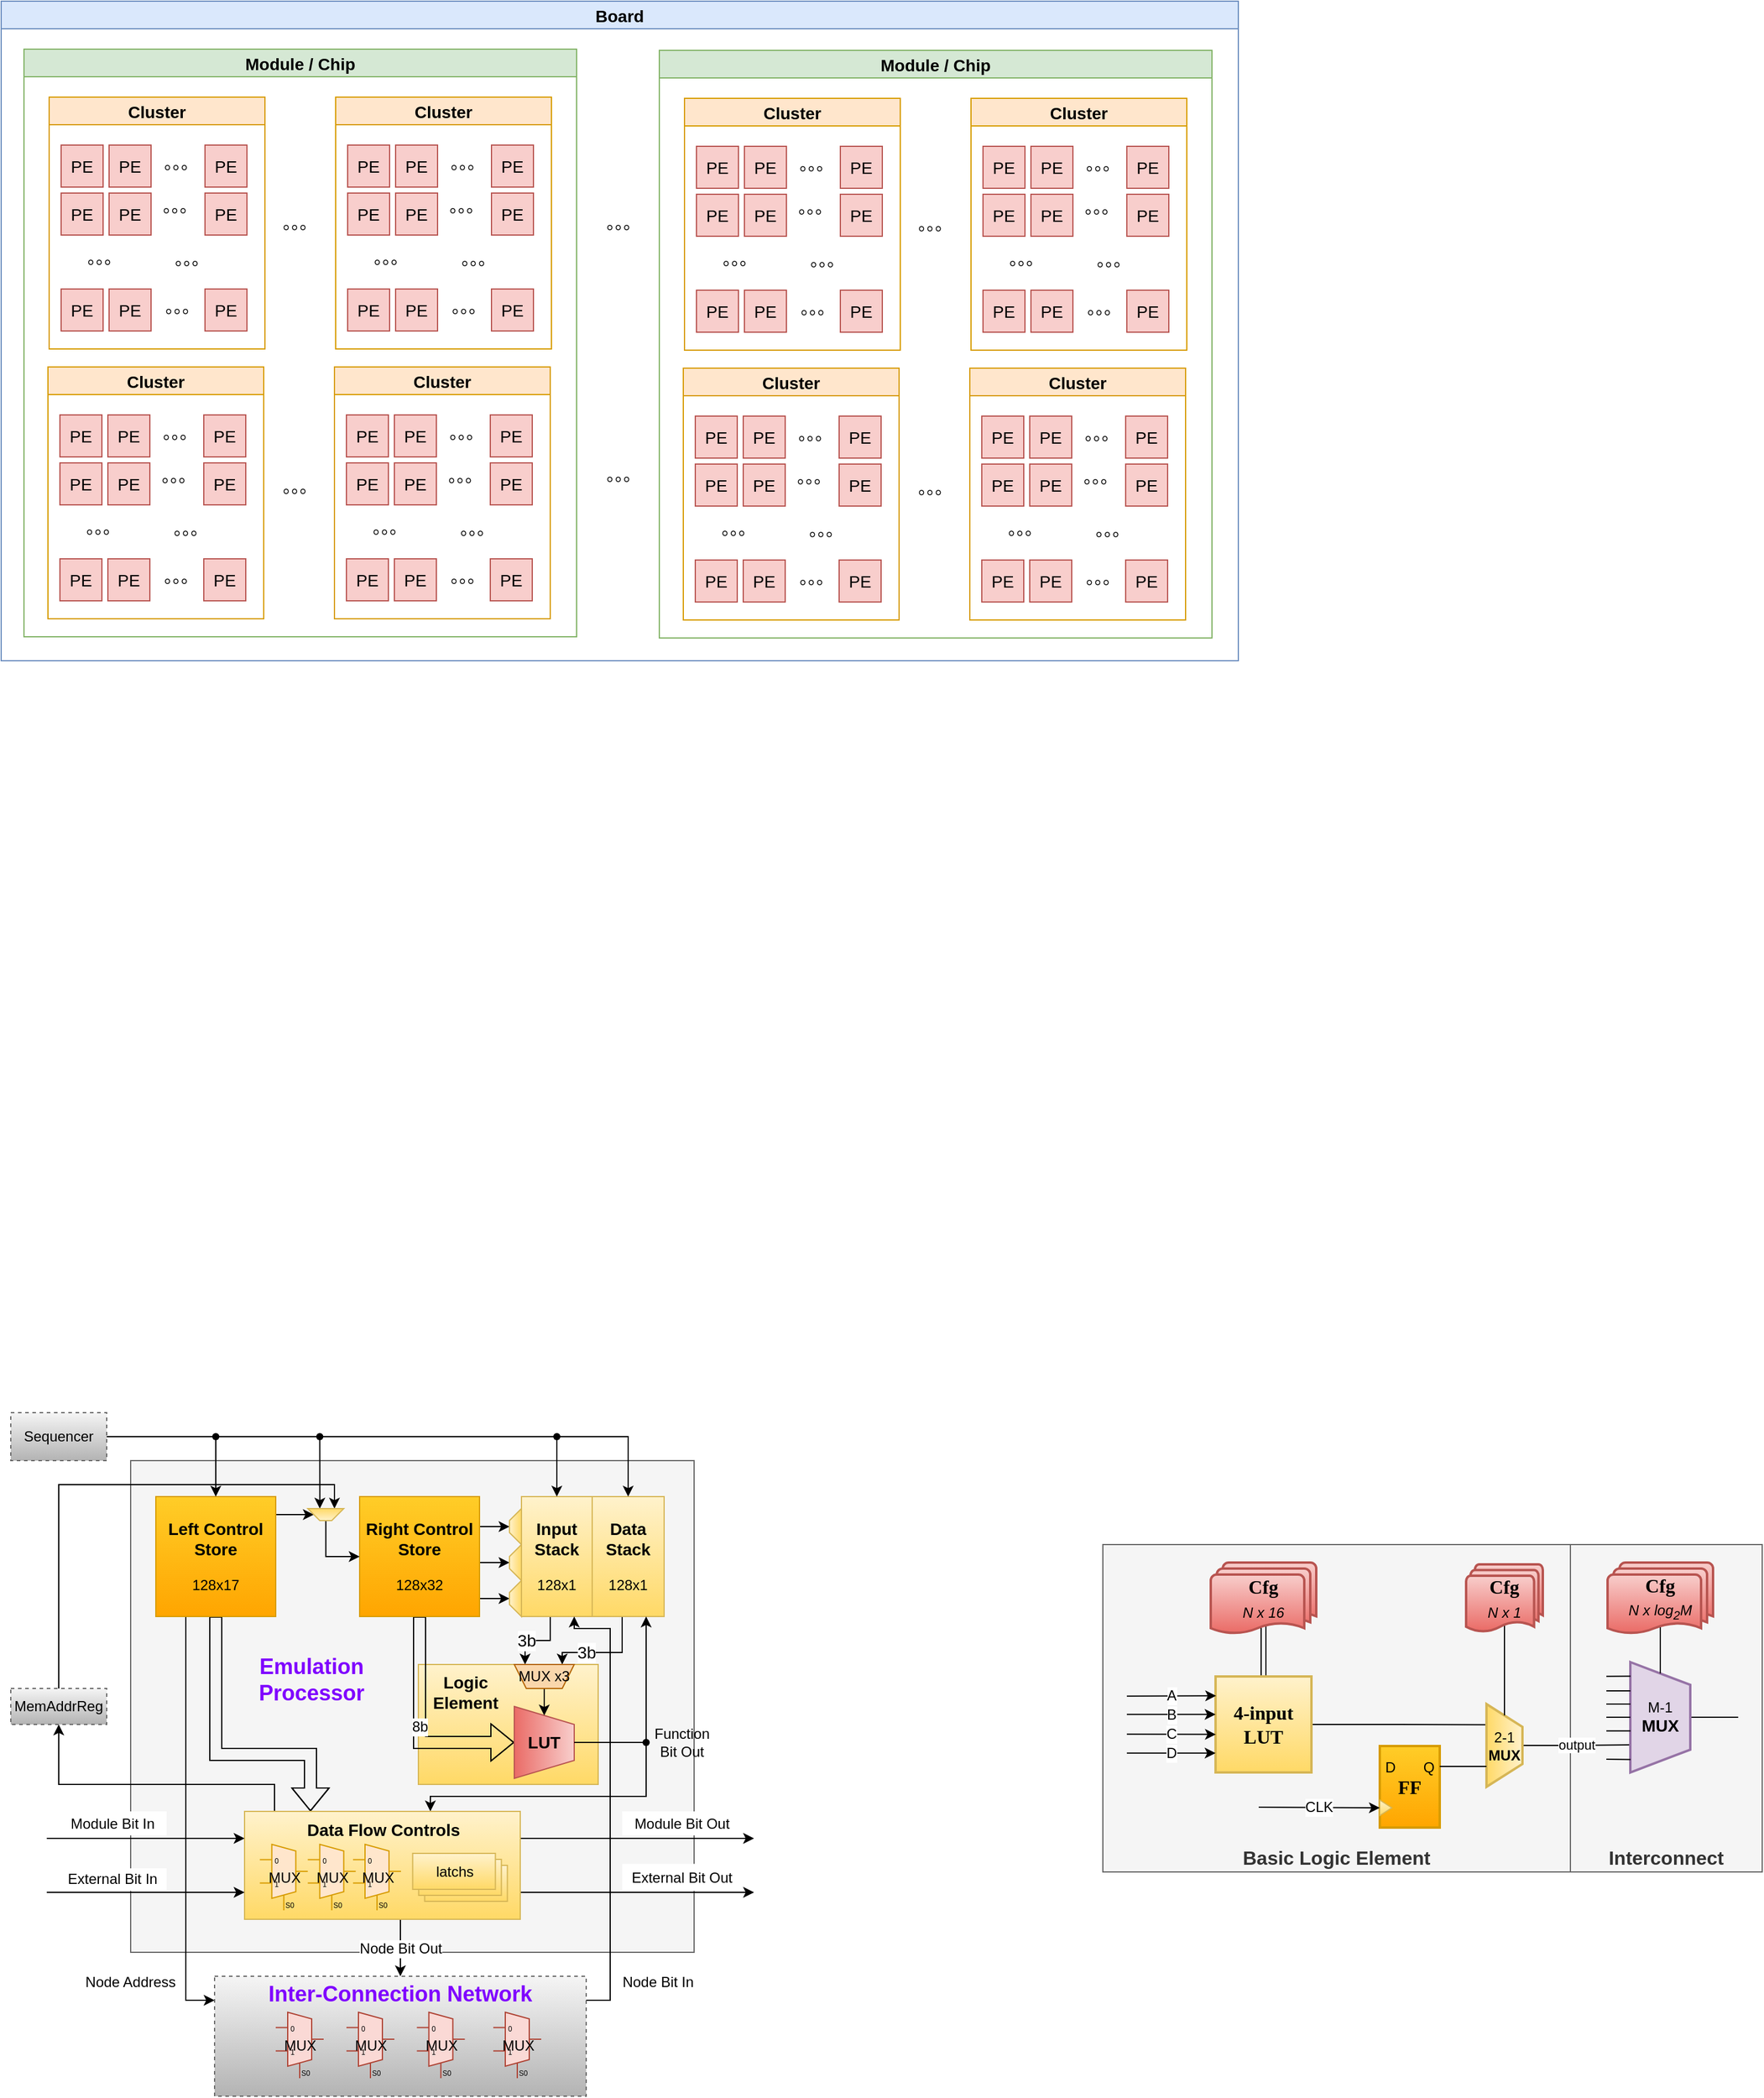 <mxfile version="26.0.3">
  <diagram name="第 1 页" id="XUbEhQ1bskCTZdBXs4Iz">
    <mxGraphModel dx="724" dy="384" grid="1" gridSize="10" guides="1" tooltips="1" connect="1" arrows="1" fold="1" page="1" pageScale="1" pageWidth="827" pageHeight="1169" math="0" shadow="0">
      <root>
        <mxCell id="0" />
        <mxCell id="1" parent="0" />
        <mxCell id="OTiE1DgUsNXGizuFciAO-31" value="Interconnect" style="rounded=0;whiteSpace=wrap;html=1;fillColor=#f5f5f5;fontColor=#333333;strokeColor=#666666;verticalAlign=bottom;fontSize=16;fontStyle=1" vertex="1" parent="1">
          <mxGeometry x="1350" y="1327" width="160" height="273" as="geometry" />
        </mxCell>
        <mxCell id="OTiE1DgUsNXGizuFciAO-27" value="Basic Logic Element" style="rounded=0;whiteSpace=wrap;html=1;fillColor=#f5f5f5;fontColor=#333333;strokeColor=#666666;verticalAlign=bottom;fontSize=16;fontStyle=1" vertex="1" parent="1">
          <mxGeometry x="960" y="1327" width="390" height="273" as="geometry" />
        </mxCell>
        <mxCell id="D74TR6SnFDzBrUBwtWsB-272" value="" style="rounded=0;whiteSpace=wrap;html=1;fillColor=#f5f5f5;strokeColor=#666666;verticalAlign=middle;fontColor=#333333;" parent="1" vertex="1">
          <mxGeometry x="149" y="1257" width="470" height="410" as="geometry" />
        </mxCell>
        <mxCell id="D74TR6SnFDzBrUBwtWsB-273" style="edgeStyle=orthogonalEdgeStyle;rounded=0;orthogonalLoop=1;jettySize=auto;html=1;fontSize=12;endArrow=classic;endFill=1;" parent="1" source="D74TR6SnFDzBrUBwtWsB-444" target="D74TR6SnFDzBrUBwtWsB-429" edge="1">
          <mxGeometry relative="1" as="geometry">
            <mxPoint x="539" y="1597" as="targetPoint" />
            <mxPoint x="609" y="1587" as="sourcePoint" />
            <Array as="points">
              <mxPoint x="579" y="1537" />
              <mxPoint x="399" y="1537" />
            </Array>
          </mxGeometry>
        </mxCell>
        <mxCell id="D74TR6SnFDzBrUBwtWsB-274" value="" style="rounded=0;whiteSpace=wrap;html=1;fillColor=#fff2cc;gradientColor=#ffd966;strokeColor=#d6b656;verticalAlign=middle;" parent="1" vertex="1">
          <mxGeometry x="389" y="1427" width="150" height="100" as="geometry" />
        </mxCell>
        <mxCell id="D74TR6SnFDzBrUBwtWsB-275" value="Board" style="swimlane;strokeColor=#6c8ebf;fontSize=14;fillColor=#dae8fc;" parent="1" vertex="1">
          <mxGeometry x="41" y="40" width="1032" height="550" as="geometry" />
        </mxCell>
        <mxCell id="D74TR6SnFDzBrUBwtWsB-276" value="Module / Chip" style="swimlane;strokeColor=#82b366;fontSize=14;fillColor=#d5e8d4;" parent="D74TR6SnFDzBrUBwtWsB-275" vertex="1">
          <mxGeometry x="19" y="40" width="461" height="490" as="geometry" />
        </mxCell>
        <mxCell id="D74TR6SnFDzBrUBwtWsB-277" value="Cluster" style="swimlane;strokeColor=#d79b00;fontSize=14;fillColor=#ffe6cc;" parent="D74TR6SnFDzBrUBwtWsB-276" vertex="1">
          <mxGeometry x="21" y="40" width="180" height="210" as="geometry" />
        </mxCell>
        <mxCell id="D74TR6SnFDzBrUBwtWsB-278" value="PE" style="whiteSpace=wrap;html=1;aspect=fixed;strokeColor=#b85450;fontSize=14;fillColor=#f8cecc;" parent="D74TR6SnFDzBrUBwtWsB-277" vertex="1">
          <mxGeometry x="10" y="40" width="35" height="35" as="geometry" />
        </mxCell>
        <mxCell id="D74TR6SnFDzBrUBwtWsB-279" value="PE" style="whiteSpace=wrap;html=1;aspect=fixed;strokeColor=#b85450;fontSize=14;fillColor=#f8cecc;" parent="D74TR6SnFDzBrUBwtWsB-277" vertex="1">
          <mxGeometry x="50" y="40" width="35" height="35" as="geometry" />
        </mxCell>
        <mxCell id="D74TR6SnFDzBrUBwtWsB-280" value="PE" style="whiteSpace=wrap;html=1;aspect=fixed;strokeColor=#b85450;fontSize=14;fillColor=#f8cecc;" parent="D74TR6SnFDzBrUBwtWsB-277" vertex="1">
          <mxGeometry x="130" y="40" width="35" height="35" as="geometry" />
        </mxCell>
        <mxCell id="D74TR6SnFDzBrUBwtWsB-281" value="PE" style="whiteSpace=wrap;html=1;aspect=fixed;strokeColor=#b85450;fontSize=14;fillColor=#f8cecc;" parent="D74TR6SnFDzBrUBwtWsB-277" vertex="1">
          <mxGeometry x="10" y="80" width="35" height="35" as="geometry" />
        </mxCell>
        <mxCell id="D74TR6SnFDzBrUBwtWsB-282" value="PE" style="whiteSpace=wrap;html=1;aspect=fixed;strokeColor=#b85450;fontSize=14;fillColor=#f8cecc;" parent="D74TR6SnFDzBrUBwtWsB-277" vertex="1">
          <mxGeometry x="50" y="80" width="35" height="35" as="geometry" />
        </mxCell>
        <mxCell id="D74TR6SnFDzBrUBwtWsB-283" value="PE" style="whiteSpace=wrap;html=1;aspect=fixed;strokeColor=#b85450;fontSize=14;fillColor=#f8cecc;" parent="D74TR6SnFDzBrUBwtWsB-277" vertex="1">
          <mxGeometry x="130" y="80" width="35" height="35" as="geometry" />
        </mxCell>
        <mxCell id="D74TR6SnFDzBrUBwtWsB-284" value="PE" style="whiteSpace=wrap;html=1;aspect=fixed;strokeColor=#b85450;fontSize=14;fillColor=#f8cecc;" parent="D74TR6SnFDzBrUBwtWsB-277" vertex="1">
          <mxGeometry x="10" y="160" width="35" height="35" as="geometry" />
        </mxCell>
        <mxCell id="D74TR6SnFDzBrUBwtWsB-285" value="PE" style="whiteSpace=wrap;html=1;aspect=fixed;strokeColor=#b85450;fontSize=14;fillColor=#f8cecc;" parent="D74TR6SnFDzBrUBwtWsB-277" vertex="1">
          <mxGeometry x="50" y="160" width="35" height="35" as="geometry" />
        </mxCell>
        <mxCell id="D74TR6SnFDzBrUBwtWsB-286" value="PE" style="whiteSpace=wrap;html=1;aspect=fixed;strokeColor=#b85450;fontSize=14;fillColor=#f8cecc;" parent="D74TR6SnFDzBrUBwtWsB-277" vertex="1">
          <mxGeometry x="130" y="160" width="35" height="35" as="geometry" />
        </mxCell>
        <mxCell id="D74TR6SnFDzBrUBwtWsB-287" value="。。。" style="text;html=1;strokeColor=none;fillColor=none;align=center;verticalAlign=middle;whiteSpace=wrap;rounded=0;fontSize=14;fontColor=#000000;" parent="D74TR6SnFDzBrUBwtWsB-277" vertex="1">
          <mxGeometry x="90" y="40" width="40" height="30" as="geometry" />
        </mxCell>
        <mxCell id="D74TR6SnFDzBrUBwtWsB-288" value="。。。" style="text;html=1;strokeColor=none;fillColor=none;align=center;verticalAlign=middle;whiteSpace=wrap;rounded=0;fontSize=14;fontColor=#000000;" parent="D74TR6SnFDzBrUBwtWsB-277" vertex="1">
          <mxGeometry x="89" y="76" width="40" height="30" as="geometry" />
        </mxCell>
        <mxCell id="D74TR6SnFDzBrUBwtWsB-289" value="。。。" style="text;html=1;strokeColor=none;fillColor=none;align=center;verticalAlign=middle;whiteSpace=wrap;rounded=0;fontSize=14;fontColor=#000000;" parent="D74TR6SnFDzBrUBwtWsB-277" vertex="1">
          <mxGeometry x="91" y="160" width="40" height="30" as="geometry" />
        </mxCell>
        <mxCell id="D74TR6SnFDzBrUBwtWsB-290" value="。。。" style="text;html=1;strokeColor=none;fillColor=none;align=center;verticalAlign=middle;whiteSpace=wrap;rounded=0;fontSize=14;fontColor=#000000;" parent="D74TR6SnFDzBrUBwtWsB-277" vertex="1">
          <mxGeometry x="26" y="119" width="40" height="30" as="geometry" />
        </mxCell>
        <mxCell id="D74TR6SnFDzBrUBwtWsB-291" value="。。。" style="text;html=1;strokeColor=none;fillColor=none;align=center;verticalAlign=middle;whiteSpace=wrap;rounded=0;fontSize=14;fontColor=#000000;" parent="D74TR6SnFDzBrUBwtWsB-277" vertex="1">
          <mxGeometry x="99" y="120" width="40" height="30" as="geometry" />
        </mxCell>
        <mxCell id="D74TR6SnFDzBrUBwtWsB-292" value="。。。" style="text;html=1;strokeColor=none;fillColor=none;align=center;verticalAlign=middle;whiteSpace=wrap;rounded=0;fontSize=14;fontColor=#000000;" parent="D74TR6SnFDzBrUBwtWsB-276" vertex="1">
          <mxGeometry x="210" y="130" width="40" height="30" as="geometry" />
        </mxCell>
        <mxCell id="D74TR6SnFDzBrUBwtWsB-293" value="。。。" style="text;html=1;strokeColor=none;fillColor=none;align=center;verticalAlign=middle;whiteSpace=wrap;rounded=0;fontSize=14;fontColor=#000000;" parent="D74TR6SnFDzBrUBwtWsB-276" vertex="1">
          <mxGeometry x="210" y="350" width="40" height="30" as="geometry" />
        </mxCell>
        <mxCell id="D74TR6SnFDzBrUBwtWsB-294" value="Cluster" style="swimlane;strokeColor=#d79b00;fontSize=14;fillColor=#ffe6cc;" parent="D74TR6SnFDzBrUBwtWsB-276" vertex="1">
          <mxGeometry x="260" y="40" width="180" height="210" as="geometry" />
        </mxCell>
        <mxCell id="D74TR6SnFDzBrUBwtWsB-295" value="PE" style="whiteSpace=wrap;html=1;aspect=fixed;strokeColor=#b85450;fontSize=14;fillColor=#f8cecc;" parent="D74TR6SnFDzBrUBwtWsB-294" vertex="1">
          <mxGeometry x="10" y="40" width="35" height="35" as="geometry" />
        </mxCell>
        <mxCell id="D74TR6SnFDzBrUBwtWsB-296" value="PE" style="whiteSpace=wrap;html=1;aspect=fixed;strokeColor=#b85450;fontSize=14;fillColor=#f8cecc;" parent="D74TR6SnFDzBrUBwtWsB-294" vertex="1">
          <mxGeometry x="50" y="40" width="35" height="35" as="geometry" />
        </mxCell>
        <mxCell id="D74TR6SnFDzBrUBwtWsB-297" value="PE" style="whiteSpace=wrap;html=1;aspect=fixed;strokeColor=#b85450;fontSize=14;fillColor=#f8cecc;" parent="D74TR6SnFDzBrUBwtWsB-294" vertex="1">
          <mxGeometry x="130" y="40" width="35" height="35" as="geometry" />
        </mxCell>
        <mxCell id="D74TR6SnFDzBrUBwtWsB-298" value="PE" style="whiteSpace=wrap;html=1;aspect=fixed;strokeColor=#b85450;fontSize=14;fillColor=#f8cecc;" parent="D74TR6SnFDzBrUBwtWsB-294" vertex="1">
          <mxGeometry x="10" y="80" width="35" height="35" as="geometry" />
        </mxCell>
        <mxCell id="D74TR6SnFDzBrUBwtWsB-299" value="PE" style="whiteSpace=wrap;html=1;aspect=fixed;strokeColor=#b85450;fontSize=14;fillColor=#f8cecc;" parent="D74TR6SnFDzBrUBwtWsB-294" vertex="1">
          <mxGeometry x="50" y="80" width="35" height="35" as="geometry" />
        </mxCell>
        <mxCell id="D74TR6SnFDzBrUBwtWsB-300" value="PE" style="whiteSpace=wrap;html=1;aspect=fixed;strokeColor=#b85450;fontSize=14;fillColor=#f8cecc;" parent="D74TR6SnFDzBrUBwtWsB-294" vertex="1">
          <mxGeometry x="130" y="80" width="35" height="35" as="geometry" />
        </mxCell>
        <mxCell id="D74TR6SnFDzBrUBwtWsB-301" value="PE" style="whiteSpace=wrap;html=1;aspect=fixed;strokeColor=#b85450;fontSize=14;fillColor=#f8cecc;" parent="D74TR6SnFDzBrUBwtWsB-294" vertex="1">
          <mxGeometry x="10" y="160" width="35" height="35" as="geometry" />
        </mxCell>
        <mxCell id="D74TR6SnFDzBrUBwtWsB-302" value="PE" style="whiteSpace=wrap;html=1;aspect=fixed;strokeColor=#b85450;fontSize=14;fillColor=#f8cecc;" parent="D74TR6SnFDzBrUBwtWsB-294" vertex="1">
          <mxGeometry x="50" y="160" width="35" height="35" as="geometry" />
        </mxCell>
        <mxCell id="D74TR6SnFDzBrUBwtWsB-303" value="PE" style="whiteSpace=wrap;html=1;aspect=fixed;strokeColor=#b85450;fontSize=14;fillColor=#f8cecc;" parent="D74TR6SnFDzBrUBwtWsB-294" vertex="1">
          <mxGeometry x="130" y="160" width="35" height="35" as="geometry" />
        </mxCell>
        <mxCell id="D74TR6SnFDzBrUBwtWsB-304" value="。。。" style="text;html=1;strokeColor=none;fillColor=none;align=center;verticalAlign=middle;whiteSpace=wrap;rounded=0;fontSize=14;fontColor=#000000;" parent="D74TR6SnFDzBrUBwtWsB-294" vertex="1">
          <mxGeometry x="90" y="40" width="40" height="30" as="geometry" />
        </mxCell>
        <mxCell id="D74TR6SnFDzBrUBwtWsB-305" value="。。。" style="text;html=1;strokeColor=none;fillColor=none;align=center;verticalAlign=middle;whiteSpace=wrap;rounded=0;fontSize=14;fontColor=#000000;" parent="D74TR6SnFDzBrUBwtWsB-294" vertex="1">
          <mxGeometry x="89" y="76" width="40" height="30" as="geometry" />
        </mxCell>
        <mxCell id="D74TR6SnFDzBrUBwtWsB-306" value="。。。" style="text;html=1;strokeColor=none;fillColor=none;align=center;verticalAlign=middle;whiteSpace=wrap;rounded=0;fontSize=14;fontColor=#000000;" parent="D74TR6SnFDzBrUBwtWsB-294" vertex="1">
          <mxGeometry x="91" y="160" width="40" height="30" as="geometry" />
        </mxCell>
        <mxCell id="D74TR6SnFDzBrUBwtWsB-307" value="。。。" style="text;html=1;strokeColor=none;fillColor=none;align=center;verticalAlign=middle;whiteSpace=wrap;rounded=0;fontSize=14;fontColor=#000000;" parent="D74TR6SnFDzBrUBwtWsB-294" vertex="1">
          <mxGeometry x="26" y="119" width="40" height="30" as="geometry" />
        </mxCell>
        <mxCell id="D74TR6SnFDzBrUBwtWsB-308" value="。。。" style="text;html=1;strokeColor=none;fillColor=none;align=center;verticalAlign=middle;whiteSpace=wrap;rounded=0;fontSize=14;fontColor=#000000;" parent="D74TR6SnFDzBrUBwtWsB-294" vertex="1">
          <mxGeometry x="99" y="120" width="40" height="30" as="geometry" />
        </mxCell>
        <mxCell id="D74TR6SnFDzBrUBwtWsB-309" value="Cluster" style="swimlane;strokeColor=#d79b00;fontSize=14;fillColor=#ffe6cc;" parent="D74TR6SnFDzBrUBwtWsB-276" vertex="1">
          <mxGeometry x="20" y="265" width="180" height="210" as="geometry" />
        </mxCell>
        <mxCell id="D74TR6SnFDzBrUBwtWsB-310" value="PE" style="whiteSpace=wrap;html=1;aspect=fixed;strokeColor=#b85450;fontSize=14;fillColor=#f8cecc;" parent="D74TR6SnFDzBrUBwtWsB-309" vertex="1">
          <mxGeometry x="10" y="40" width="35" height="35" as="geometry" />
        </mxCell>
        <mxCell id="D74TR6SnFDzBrUBwtWsB-311" value="PE" style="whiteSpace=wrap;html=1;aspect=fixed;strokeColor=#b85450;fontSize=14;fillColor=#f8cecc;" parent="D74TR6SnFDzBrUBwtWsB-309" vertex="1">
          <mxGeometry x="50" y="40" width="35" height="35" as="geometry" />
        </mxCell>
        <mxCell id="D74TR6SnFDzBrUBwtWsB-312" value="PE" style="whiteSpace=wrap;html=1;aspect=fixed;strokeColor=#b85450;fontSize=14;fillColor=#f8cecc;" parent="D74TR6SnFDzBrUBwtWsB-309" vertex="1">
          <mxGeometry x="130" y="40" width="35" height="35" as="geometry" />
        </mxCell>
        <mxCell id="D74TR6SnFDzBrUBwtWsB-313" value="PE" style="whiteSpace=wrap;html=1;aspect=fixed;strokeColor=#b85450;fontSize=14;fillColor=#f8cecc;" parent="D74TR6SnFDzBrUBwtWsB-309" vertex="1">
          <mxGeometry x="10" y="80" width="35" height="35" as="geometry" />
        </mxCell>
        <mxCell id="D74TR6SnFDzBrUBwtWsB-314" value="PE" style="whiteSpace=wrap;html=1;aspect=fixed;strokeColor=#b85450;fontSize=14;fillColor=#f8cecc;" parent="D74TR6SnFDzBrUBwtWsB-309" vertex="1">
          <mxGeometry x="50" y="80" width="35" height="35" as="geometry" />
        </mxCell>
        <mxCell id="D74TR6SnFDzBrUBwtWsB-315" value="PE" style="whiteSpace=wrap;html=1;aspect=fixed;strokeColor=#b85450;fontSize=14;fillColor=#f8cecc;" parent="D74TR6SnFDzBrUBwtWsB-309" vertex="1">
          <mxGeometry x="130" y="80" width="35" height="35" as="geometry" />
        </mxCell>
        <mxCell id="D74TR6SnFDzBrUBwtWsB-316" value="PE" style="whiteSpace=wrap;html=1;aspect=fixed;strokeColor=#b85450;fontSize=14;fillColor=#f8cecc;" parent="D74TR6SnFDzBrUBwtWsB-309" vertex="1">
          <mxGeometry x="10" y="160" width="35" height="35" as="geometry" />
        </mxCell>
        <mxCell id="D74TR6SnFDzBrUBwtWsB-317" value="PE" style="whiteSpace=wrap;html=1;aspect=fixed;strokeColor=#b85450;fontSize=14;fillColor=#f8cecc;" parent="D74TR6SnFDzBrUBwtWsB-309" vertex="1">
          <mxGeometry x="50" y="160" width="35" height="35" as="geometry" />
        </mxCell>
        <mxCell id="D74TR6SnFDzBrUBwtWsB-318" value="PE" style="whiteSpace=wrap;html=1;aspect=fixed;strokeColor=#b85450;fontSize=14;fillColor=#f8cecc;" parent="D74TR6SnFDzBrUBwtWsB-309" vertex="1">
          <mxGeometry x="130" y="160" width="35" height="35" as="geometry" />
        </mxCell>
        <mxCell id="D74TR6SnFDzBrUBwtWsB-319" value="。。。" style="text;html=1;strokeColor=none;fillColor=none;align=center;verticalAlign=middle;whiteSpace=wrap;rounded=0;fontSize=14;fontColor=#000000;" parent="D74TR6SnFDzBrUBwtWsB-309" vertex="1">
          <mxGeometry x="90" y="40" width="40" height="30" as="geometry" />
        </mxCell>
        <mxCell id="D74TR6SnFDzBrUBwtWsB-320" value="。。。" style="text;html=1;strokeColor=none;fillColor=none;align=center;verticalAlign=middle;whiteSpace=wrap;rounded=0;fontSize=14;fontColor=#000000;" parent="D74TR6SnFDzBrUBwtWsB-309" vertex="1">
          <mxGeometry x="89" y="76" width="40" height="30" as="geometry" />
        </mxCell>
        <mxCell id="D74TR6SnFDzBrUBwtWsB-321" value="。。。" style="text;html=1;strokeColor=none;fillColor=none;align=center;verticalAlign=middle;whiteSpace=wrap;rounded=0;fontSize=14;fontColor=#000000;" parent="D74TR6SnFDzBrUBwtWsB-309" vertex="1">
          <mxGeometry x="91" y="160" width="40" height="30" as="geometry" />
        </mxCell>
        <mxCell id="D74TR6SnFDzBrUBwtWsB-322" value="。。。" style="text;html=1;strokeColor=none;fillColor=none;align=center;verticalAlign=middle;whiteSpace=wrap;rounded=0;fontSize=14;fontColor=#000000;" parent="D74TR6SnFDzBrUBwtWsB-309" vertex="1">
          <mxGeometry x="26" y="119" width="40" height="30" as="geometry" />
        </mxCell>
        <mxCell id="D74TR6SnFDzBrUBwtWsB-323" value="。。。" style="text;html=1;strokeColor=none;fillColor=none;align=center;verticalAlign=middle;whiteSpace=wrap;rounded=0;fontSize=14;fontColor=#000000;" parent="D74TR6SnFDzBrUBwtWsB-309" vertex="1">
          <mxGeometry x="99" y="120" width="40" height="30" as="geometry" />
        </mxCell>
        <mxCell id="D74TR6SnFDzBrUBwtWsB-324" value="Cluster" style="swimlane;strokeColor=#d79b00;fontSize=14;fillColor=#ffe6cc;" parent="D74TR6SnFDzBrUBwtWsB-276" vertex="1">
          <mxGeometry x="259" y="265" width="180" height="210" as="geometry" />
        </mxCell>
        <mxCell id="D74TR6SnFDzBrUBwtWsB-325" value="PE" style="whiteSpace=wrap;html=1;aspect=fixed;strokeColor=#b85450;fontSize=14;fillColor=#f8cecc;" parent="D74TR6SnFDzBrUBwtWsB-324" vertex="1">
          <mxGeometry x="10" y="40" width="35" height="35" as="geometry" />
        </mxCell>
        <mxCell id="D74TR6SnFDzBrUBwtWsB-326" value="PE" style="whiteSpace=wrap;html=1;aspect=fixed;strokeColor=#b85450;fontSize=14;fillColor=#f8cecc;" parent="D74TR6SnFDzBrUBwtWsB-324" vertex="1">
          <mxGeometry x="50" y="40" width="35" height="35" as="geometry" />
        </mxCell>
        <mxCell id="D74TR6SnFDzBrUBwtWsB-327" value="PE" style="whiteSpace=wrap;html=1;aspect=fixed;strokeColor=#b85450;fontSize=14;fillColor=#f8cecc;" parent="D74TR6SnFDzBrUBwtWsB-324" vertex="1">
          <mxGeometry x="130" y="40" width="35" height="35" as="geometry" />
        </mxCell>
        <mxCell id="D74TR6SnFDzBrUBwtWsB-328" value="PE" style="whiteSpace=wrap;html=1;aspect=fixed;strokeColor=#b85450;fontSize=14;fillColor=#f8cecc;" parent="D74TR6SnFDzBrUBwtWsB-324" vertex="1">
          <mxGeometry x="10" y="80" width="35" height="35" as="geometry" />
        </mxCell>
        <mxCell id="D74TR6SnFDzBrUBwtWsB-329" value="PE" style="whiteSpace=wrap;html=1;aspect=fixed;strokeColor=#b85450;fontSize=14;fillColor=#f8cecc;" parent="D74TR6SnFDzBrUBwtWsB-324" vertex="1">
          <mxGeometry x="50" y="80" width="35" height="35" as="geometry" />
        </mxCell>
        <mxCell id="D74TR6SnFDzBrUBwtWsB-330" value="PE" style="whiteSpace=wrap;html=1;aspect=fixed;strokeColor=#b85450;fontSize=14;fillColor=#f8cecc;" parent="D74TR6SnFDzBrUBwtWsB-324" vertex="1">
          <mxGeometry x="130" y="80" width="35" height="35" as="geometry" />
        </mxCell>
        <mxCell id="D74TR6SnFDzBrUBwtWsB-331" value="PE" style="whiteSpace=wrap;html=1;aspect=fixed;strokeColor=#b85450;fontSize=14;fillColor=#f8cecc;" parent="D74TR6SnFDzBrUBwtWsB-324" vertex="1">
          <mxGeometry x="10" y="160" width="35" height="35" as="geometry" />
        </mxCell>
        <mxCell id="D74TR6SnFDzBrUBwtWsB-332" value="PE" style="whiteSpace=wrap;html=1;aspect=fixed;strokeColor=#b85450;fontSize=14;fillColor=#f8cecc;" parent="D74TR6SnFDzBrUBwtWsB-324" vertex="1">
          <mxGeometry x="50" y="160" width="35" height="35" as="geometry" />
        </mxCell>
        <mxCell id="D74TR6SnFDzBrUBwtWsB-333" value="PE" style="whiteSpace=wrap;html=1;aspect=fixed;strokeColor=#b85450;fontSize=14;fillColor=#f8cecc;" parent="D74TR6SnFDzBrUBwtWsB-324" vertex="1">
          <mxGeometry x="130" y="160" width="35" height="35" as="geometry" />
        </mxCell>
        <mxCell id="D74TR6SnFDzBrUBwtWsB-334" value="。。。" style="text;html=1;strokeColor=none;fillColor=none;align=center;verticalAlign=middle;whiteSpace=wrap;rounded=0;fontSize=14;fontColor=#000000;" parent="D74TR6SnFDzBrUBwtWsB-324" vertex="1">
          <mxGeometry x="90" y="40" width="40" height="30" as="geometry" />
        </mxCell>
        <mxCell id="D74TR6SnFDzBrUBwtWsB-335" value="。。。" style="text;html=1;strokeColor=none;fillColor=none;align=center;verticalAlign=middle;whiteSpace=wrap;rounded=0;fontSize=14;fontColor=#000000;" parent="D74TR6SnFDzBrUBwtWsB-324" vertex="1">
          <mxGeometry x="89" y="76" width="40" height="30" as="geometry" />
        </mxCell>
        <mxCell id="D74TR6SnFDzBrUBwtWsB-336" value="。。。" style="text;html=1;strokeColor=none;fillColor=none;align=center;verticalAlign=middle;whiteSpace=wrap;rounded=0;fontSize=14;fontColor=#000000;" parent="D74TR6SnFDzBrUBwtWsB-324" vertex="1">
          <mxGeometry x="91" y="160" width="40" height="30" as="geometry" />
        </mxCell>
        <mxCell id="D74TR6SnFDzBrUBwtWsB-337" value="。。。" style="text;html=1;strokeColor=none;fillColor=none;align=center;verticalAlign=middle;whiteSpace=wrap;rounded=0;fontSize=14;fontColor=#000000;" parent="D74TR6SnFDzBrUBwtWsB-324" vertex="1">
          <mxGeometry x="26" y="119" width="40" height="30" as="geometry" />
        </mxCell>
        <mxCell id="D74TR6SnFDzBrUBwtWsB-338" value="。。。" style="text;html=1;strokeColor=none;fillColor=none;align=center;verticalAlign=middle;whiteSpace=wrap;rounded=0;fontSize=14;fontColor=#000000;" parent="D74TR6SnFDzBrUBwtWsB-324" vertex="1">
          <mxGeometry x="99" y="120" width="40" height="30" as="geometry" />
        </mxCell>
        <mxCell id="D74TR6SnFDzBrUBwtWsB-339" value="。。。" style="text;html=1;strokeColor=none;fillColor=none;align=center;verticalAlign=middle;whiteSpace=wrap;rounded=0;fontSize=14;fontColor=#000000;" parent="D74TR6SnFDzBrUBwtWsB-275" vertex="1">
          <mxGeometry x="499" y="170" width="40" height="30" as="geometry" />
        </mxCell>
        <mxCell id="D74TR6SnFDzBrUBwtWsB-340" value="。。。" style="text;html=1;strokeColor=none;fillColor=none;align=center;verticalAlign=middle;whiteSpace=wrap;rounded=0;fontSize=14;fontColor=#000000;" parent="D74TR6SnFDzBrUBwtWsB-275" vertex="1">
          <mxGeometry x="499" y="380" width="40" height="30" as="geometry" />
        </mxCell>
        <mxCell id="D74TR6SnFDzBrUBwtWsB-341" value="Module / Chip" style="swimlane;strokeColor=#82b366;fontSize=14;fillColor=#d5e8d4;" parent="D74TR6SnFDzBrUBwtWsB-275" vertex="1">
          <mxGeometry x="549" y="41" width="461" height="490" as="geometry" />
        </mxCell>
        <mxCell id="D74TR6SnFDzBrUBwtWsB-342" value="Cluster" style="swimlane;strokeColor=#d79b00;fontSize=14;fillColor=#ffe6cc;" parent="D74TR6SnFDzBrUBwtWsB-341" vertex="1">
          <mxGeometry x="21" y="40" width="180" height="210" as="geometry" />
        </mxCell>
        <mxCell id="D74TR6SnFDzBrUBwtWsB-343" value="PE" style="whiteSpace=wrap;html=1;aspect=fixed;strokeColor=#b85450;fontSize=14;fillColor=#f8cecc;" parent="D74TR6SnFDzBrUBwtWsB-342" vertex="1">
          <mxGeometry x="10" y="40" width="35" height="35" as="geometry" />
        </mxCell>
        <mxCell id="D74TR6SnFDzBrUBwtWsB-344" value="PE" style="whiteSpace=wrap;html=1;aspect=fixed;strokeColor=#b85450;fontSize=14;fillColor=#f8cecc;" parent="D74TR6SnFDzBrUBwtWsB-342" vertex="1">
          <mxGeometry x="50" y="40" width="35" height="35" as="geometry" />
        </mxCell>
        <mxCell id="D74TR6SnFDzBrUBwtWsB-345" value="PE" style="whiteSpace=wrap;html=1;aspect=fixed;strokeColor=#b85450;fontSize=14;fillColor=#f8cecc;" parent="D74TR6SnFDzBrUBwtWsB-342" vertex="1">
          <mxGeometry x="130" y="40" width="35" height="35" as="geometry" />
        </mxCell>
        <mxCell id="D74TR6SnFDzBrUBwtWsB-346" value="PE" style="whiteSpace=wrap;html=1;aspect=fixed;strokeColor=#b85450;fontSize=14;fillColor=#f8cecc;" parent="D74TR6SnFDzBrUBwtWsB-342" vertex="1">
          <mxGeometry x="10" y="80" width="35" height="35" as="geometry" />
        </mxCell>
        <mxCell id="D74TR6SnFDzBrUBwtWsB-347" value="PE" style="whiteSpace=wrap;html=1;aspect=fixed;strokeColor=#b85450;fontSize=14;fillColor=#f8cecc;" parent="D74TR6SnFDzBrUBwtWsB-342" vertex="1">
          <mxGeometry x="50" y="80" width="35" height="35" as="geometry" />
        </mxCell>
        <mxCell id="D74TR6SnFDzBrUBwtWsB-348" value="PE" style="whiteSpace=wrap;html=1;aspect=fixed;strokeColor=#b85450;fontSize=14;fillColor=#f8cecc;" parent="D74TR6SnFDzBrUBwtWsB-342" vertex="1">
          <mxGeometry x="130" y="80" width="35" height="35" as="geometry" />
        </mxCell>
        <mxCell id="D74TR6SnFDzBrUBwtWsB-349" value="PE" style="whiteSpace=wrap;html=1;aspect=fixed;strokeColor=#b85450;fontSize=14;fillColor=#f8cecc;" parent="D74TR6SnFDzBrUBwtWsB-342" vertex="1">
          <mxGeometry x="10" y="160" width="35" height="35" as="geometry" />
        </mxCell>
        <mxCell id="D74TR6SnFDzBrUBwtWsB-350" value="PE" style="whiteSpace=wrap;html=1;aspect=fixed;strokeColor=#b85450;fontSize=14;fillColor=#f8cecc;" parent="D74TR6SnFDzBrUBwtWsB-342" vertex="1">
          <mxGeometry x="50" y="160" width="35" height="35" as="geometry" />
        </mxCell>
        <mxCell id="D74TR6SnFDzBrUBwtWsB-351" value="PE" style="whiteSpace=wrap;html=1;aspect=fixed;strokeColor=#b85450;fontSize=14;fillColor=#f8cecc;" parent="D74TR6SnFDzBrUBwtWsB-342" vertex="1">
          <mxGeometry x="130" y="160" width="35" height="35" as="geometry" />
        </mxCell>
        <mxCell id="D74TR6SnFDzBrUBwtWsB-352" value="。。。" style="text;html=1;strokeColor=none;fillColor=none;align=center;verticalAlign=middle;whiteSpace=wrap;rounded=0;fontSize=14;fontColor=#000000;" parent="D74TR6SnFDzBrUBwtWsB-342" vertex="1">
          <mxGeometry x="90" y="40" width="40" height="30" as="geometry" />
        </mxCell>
        <mxCell id="D74TR6SnFDzBrUBwtWsB-353" value="。。。" style="text;html=1;strokeColor=none;fillColor=none;align=center;verticalAlign=middle;whiteSpace=wrap;rounded=0;fontSize=14;fontColor=#000000;" parent="D74TR6SnFDzBrUBwtWsB-342" vertex="1">
          <mxGeometry x="89" y="76" width="40" height="30" as="geometry" />
        </mxCell>
        <mxCell id="D74TR6SnFDzBrUBwtWsB-354" value="。。。" style="text;html=1;strokeColor=none;fillColor=none;align=center;verticalAlign=middle;whiteSpace=wrap;rounded=0;fontSize=14;fontColor=#000000;" parent="D74TR6SnFDzBrUBwtWsB-342" vertex="1">
          <mxGeometry x="91" y="160" width="40" height="30" as="geometry" />
        </mxCell>
        <mxCell id="D74TR6SnFDzBrUBwtWsB-355" value="。。。" style="text;html=1;strokeColor=none;fillColor=none;align=center;verticalAlign=middle;whiteSpace=wrap;rounded=0;fontSize=14;fontColor=#000000;" parent="D74TR6SnFDzBrUBwtWsB-342" vertex="1">
          <mxGeometry x="26" y="119" width="40" height="30" as="geometry" />
        </mxCell>
        <mxCell id="D74TR6SnFDzBrUBwtWsB-356" value="。。。" style="text;html=1;strokeColor=none;fillColor=none;align=center;verticalAlign=middle;whiteSpace=wrap;rounded=0;fontSize=14;fontColor=#000000;" parent="D74TR6SnFDzBrUBwtWsB-342" vertex="1">
          <mxGeometry x="99" y="120" width="40" height="30" as="geometry" />
        </mxCell>
        <mxCell id="D74TR6SnFDzBrUBwtWsB-357" value="。。。" style="text;html=1;strokeColor=none;fillColor=none;align=center;verticalAlign=middle;whiteSpace=wrap;rounded=0;fontSize=14;fontColor=#000000;" parent="D74TR6SnFDzBrUBwtWsB-341" vertex="1">
          <mxGeometry x="210" y="130" width="40" height="30" as="geometry" />
        </mxCell>
        <mxCell id="D74TR6SnFDzBrUBwtWsB-358" value="。。。" style="text;html=1;strokeColor=none;fillColor=none;align=center;verticalAlign=middle;whiteSpace=wrap;rounded=0;fontSize=14;fontColor=#000000;" parent="D74TR6SnFDzBrUBwtWsB-341" vertex="1">
          <mxGeometry x="210" y="350" width="40" height="30" as="geometry" />
        </mxCell>
        <mxCell id="D74TR6SnFDzBrUBwtWsB-359" value="Cluster" style="swimlane;strokeColor=#d79b00;fontSize=14;fillColor=#ffe6cc;" parent="D74TR6SnFDzBrUBwtWsB-341" vertex="1">
          <mxGeometry x="260" y="40" width="180" height="210" as="geometry" />
        </mxCell>
        <mxCell id="D74TR6SnFDzBrUBwtWsB-360" value="PE" style="whiteSpace=wrap;html=1;aspect=fixed;strokeColor=#b85450;fontSize=14;fillColor=#f8cecc;" parent="D74TR6SnFDzBrUBwtWsB-359" vertex="1">
          <mxGeometry x="10" y="40" width="35" height="35" as="geometry" />
        </mxCell>
        <mxCell id="D74TR6SnFDzBrUBwtWsB-361" value="PE" style="whiteSpace=wrap;html=1;aspect=fixed;strokeColor=#b85450;fontSize=14;fillColor=#f8cecc;" parent="D74TR6SnFDzBrUBwtWsB-359" vertex="1">
          <mxGeometry x="50" y="40" width="35" height="35" as="geometry" />
        </mxCell>
        <mxCell id="D74TR6SnFDzBrUBwtWsB-362" value="PE" style="whiteSpace=wrap;html=1;aspect=fixed;strokeColor=#b85450;fontSize=14;fillColor=#f8cecc;" parent="D74TR6SnFDzBrUBwtWsB-359" vertex="1">
          <mxGeometry x="130" y="40" width="35" height="35" as="geometry" />
        </mxCell>
        <mxCell id="D74TR6SnFDzBrUBwtWsB-363" value="PE" style="whiteSpace=wrap;html=1;aspect=fixed;strokeColor=#b85450;fontSize=14;fillColor=#f8cecc;" parent="D74TR6SnFDzBrUBwtWsB-359" vertex="1">
          <mxGeometry x="10" y="80" width="35" height="35" as="geometry" />
        </mxCell>
        <mxCell id="D74TR6SnFDzBrUBwtWsB-364" value="PE" style="whiteSpace=wrap;html=1;aspect=fixed;strokeColor=#b85450;fontSize=14;fillColor=#f8cecc;" parent="D74TR6SnFDzBrUBwtWsB-359" vertex="1">
          <mxGeometry x="50" y="80" width="35" height="35" as="geometry" />
        </mxCell>
        <mxCell id="D74TR6SnFDzBrUBwtWsB-365" value="PE" style="whiteSpace=wrap;html=1;aspect=fixed;strokeColor=#b85450;fontSize=14;fillColor=#f8cecc;" parent="D74TR6SnFDzBrUBwtWsB-359" vertex="1">
          <mxGeometry x="130" y="80" width="35" height="35" as="geometry" />
        </mxCell>
        <mxCell id="D74TR6SnFDzBrUBwtWsB-366" value="PE" style="whiteSpace=wrap;html=1;aspect=fixed;strokeColor=#b85450;fontSize=14;fillColor=#f8cecc;" parent="D74TR6SnFDzBrUBwtWsB-359" vertex="1">
          <mxGeometry x="10" y="160" width="35" height="35" as="geometry" />
        </mxCell>
        <mxCell id="D74TR6SnFDzBrUBwtWsB-367" value="PE" style="whiteSpace=wrap;html=1;aspect=fixed;strokeColor=#b85450;fontSize=14;fillColor=#f8cecc;" parent="D74TR6SnFDzBrUBwtWsB-359" vertex="1">
          <mxGeometry x="50" y="160" width="35" height="35" as="geometry" />
        </mxCell>
        <mxCell id="D74TR6SnFDzBrUBwtWsB-368" value="PE" style="whiteSpace=wrap;html=1;aspect=fixed;strokeColor=#b85450;fontSize=14;fillColor=#f8cecc;" parent="D74TR6SnFDzBrUBwtWsB-359" vertex="1">
          <mxGeometry x="130" y="160" width="35" height="35" as="geometry" />
        </mxCell>
        <mxCell id="D74TR6SnFDzBrUBwtWsB-369" value="。。。" style="text;html=1;strokeColor=none;fillColor=none;align=center;verticalAlign=middle;whiteSpace=wrap;rounded=0;fontSize=14;fontColor=#000000;" parent="D74TR6SnFDzBrUBwtWsB-359" vertex="1">
          <mxGeometry x="90" y="40" width="40" height="30" as="geometry" />
        </mxCell>
        <mxCell id="D74TR6SnFDzBrUBwtWsB-370" value="。。。" style="text;html=1;strokeColor=none;fillColor=none;align=center;verticalAlign=middle;whiteSpace=wrap;rounded=0;fontSize=14;fontColor=#000000;" parent="D74TR6SnFDzBrUBwtWsB-359" vertex="1">
          <mxGeometry x="89" y="76" width="40" height="30" as="geometry" />
        </mxCell>
        <mxCell id="D74TR6SnFDzBrUBwtWsB-371" value="。。。" style="text;html=1;strokeColor=none;fillColor=none;align=center;verticalAlign=middle;whiteSpace=wrap;rounded=0;fontSize=14;fontColor=#000000;" parent="D74TR6SnFDzBrUBwtWsB-359" vertex="1">
          <mxGeometry x="91" y="160" width="40" height="30" as="geometry" />
        </mxCell>
        <mxCell id="D74TR6SnFDzBrUBwtWsB-372" value="。。。" style="text;html=1;strokeColor=none;fillColor=none;align=center;verticalAlign=middle;whiteSpace=wrap;rounded=0;fontSize=14;fontColor=#000000;" parent="D74TR6SnFDzBrUBwtWsB-359" vertex="1">
          <mxGeometry x="26" y="119" width="40" height="30" as="geometry" />
        </mxCell>
        <mxCell id="D74TR6SnFDzBrUBwtWsB-373" value="。。。" style="text;html=1;strokeColor=none;fillColor=none;align=center;verticalAlign=middle;whiteSpace=wrap;rounded=0;fontSize=14;fontColor=#000000;" parent="D74TR6SnFDzBrUBwtWsB-359" vertex="1">
          <mxGeometry x="99" y="120" width="40" height="30" as="geometry" />
        </mxCell>
        <mxCell id="D74TR6SnFDzBrUBwtWsB-374" value="Cluster" style="swimlane;strokeColor=#d79b00;fontSize=14;fillColor=#ffe6cc;" parent="D74TR6SnFDzBrUBwtWsB-341" vertex="1">
          <mxGeometry x="20" y="265" width="180" height="210" as="geometry" />
        </mxCell>
        <mxCell id="D74TR6SnFDzBrUBwtWsB-375" value="PE" style="whiteSpace=wrap;html=1;aspect=fixed;strokeColor=#b85450;fontSize=14;fillColor=#f8cecc;" parent="D74TR6SnFDzBrUBwtWsB-374" vertex="1">
          <mxGeometry x="10" y="40" width="35" height="35" as="geometry" />
        </mxCell>
        <mxCell id="D74TR6SnFDzBrUBwtWsB-376" value="PE" style="whiteSpace=wrap;html=1;aspect=fixed;strokeColor=#b85450;fontSize=14;fillColor=#f8cecc;" parent="D74TR6SnFDzBrUBwtWsB-374" vertex="1">
          <mxGeometry x="50" y="40" width="35" height="35" as="geometry" />
        </mxCell>
        <mxCell id="D74TR6SnFDzBrUBwtWsB-377" value="PE" style="whiteSpace=wrap;html=1;aspect=fixed;strokeColor=#b85450;fontSize=14;fillColor=#f8cecc;" parent="D74TR6SnFDzBrUBwtWsB-374" vertex="1">
          <mxGeometry x="130" y="40" width="35" height="35" as="geometry" />
        </mxCell>
        <mxCell id="D74TR6SnFDzBrUBwtWsB-378" value="PE" style="whiteSpace=wrap;html=1;aspect=fixed;strokeColor=#b85450;fontSize=14;fillColor=#f8cecc;" parent="D74TR6SnFDzBrUBwtWsB-374" vertex="1">
          <mxGeometry x="10" y="80" width="35" height="35" as="geometry" />
        </mxCell>
        <mxCell id="D74TR6SnFDzBrUBwtWsB-379" value="PE" style="whiteSpace=wrap;html=1;aspect=fixed;strokeColor=#b85450;fontSize=14;fillColor=#f8cecc;" parent="D74TR6SnFDzBrUBwtWsB-374" vertex="1">
          <mxGeometry x="50" y="80" width="35" height="35" as="geometry" />
        </mxCell>
        <mxCell id="D74TR6SnFDzBrUBwtWsB-380" value="PE" style="whiteSpace=wrap;html=1;aspect=fixed;strokeColor=#b85450;fontSize=14;fillColor=#f8cecc;" parent="D74TR6SnFDzBrUBwtWsB-374" vertex="1">
          <mxGeometry x="130" y="80" width="35" height="35" as="geometry" />
        </mxCell>
        <mxCell id="D74TR6SnFDzBrUBwtWsB-381" value="PE" style="whiteSpace=wrap;html=1;aspect=fixed;strokeColor=#b85450;fontSize=14;fillColor=#f8cecc;" parent="D74TR6SnFDzBrUBwtWsB-374" vertex="1">
          <mxGeometry x="10" y="160" width="35" height="35" as="geometry" />
        </mxCell>
        <mxCell id="D74TR6SnFDzBrUBwtWsB-382" value="PE" style="whiteSpace=wrap;html=1;aspect=fixed;strokeColor=#b85450;fontSize=14;fillColor=#f8cecc;" parent="D74TR6SnFDzBrUBwtWsB-374" vertex="1">
          <mxGeometry x="50" y="160" width="35" height="35" as="geometry" />
        </mxCell>
        <mxCell id="D74TR6SnFDzBrUBwtWsB-383" value="PE" style="whiteSpace=wrap;html=1;aspect=fixed;strokeColor=#b85450;fontSize=14;fillColor=#f8cecc;" parent="D74TR6SnFDzBrUBwtWsB-374" vertex="1">
          <mxGeometry x="130" y="160" width="35" height="35" as="geometry" />
        </mxCell>
        <mxCell id="D74TR6SnFDzBrUBwtWsB-384" value="。。。" style="text;html=1;strokeColor=none;fillColor=none;align=center;verticalAlign=middle;whiteSpace=wrap;rounded=0;fontSize=14;fontColor=#000000;" parent="D74TR6SnFDzBrUBwtWsB-374" vertex="1">
          <mxGeometry x="90" y="40" width="40" height="30" as="geometry" />
        </mxCell>
        <mxCell id="D74TR6SnFDzBrUBwtWsB-385" value="。。。" style="text;html=1;strokeColor=none;fillColor=none;align=center;verticalAlign=middle;whiteSpace=wrap;rounded=0;fontSize=14;fontColor=#000000;" parent="D74TR6SnFDzBrUBwtWsB-374" vertex="1">
          <mxGeometry x="89" y="76" width="40" height="30" as="geometry" />
        </mxCell>
        <mxCell id="D74TR6SnFDzBrUBwtWsB-386" value="。。。" style="text;html=1;strokeColor=none;fillColor=none;align=center;verticalAlign=middle;whiteSpace=wrap;rounded=0;fontSize=14;fontColor=#000000;" parent="D74TR6SnFDzBrUBwtWsB-374" vertex="1">
          <mxGeometry x="91" y="160" width="40" height="30" as="geometry" />
        </mxCell>
        <mxCell id="D74TR6SnFDzBrUBwtWsB-387" value="。。。" style="text;html=1;strokeColor=none;fillColor=none;align=center;verticalAlign=middle;whiteSpace=wrap;rounded=0;fontSize=14;fontColor=#000000;" parent="D74TR6SnFDzBrUBwtWsB-374" vertex="1">
          <mxGeometry x="26" y="119" width="40" height="30" as="geometry" />
        </mxCell>
        <mxCell id="D74TR6SnFDzBrUBwtWsB-388" value="。。。" style="text;html=1;strokeColor=none;fillColor=none;align=center;verticalAlign=middle;whiteSpace=wrap;rounded=0;fontSize=14;fontColor=#000000;" parent="D74TR6SnFDzBrUBwtWsB-374" vertex="1">
          <mxGeometry x="99" y="120" width="40" height="30" as="geometry" />
        </mxCell>
        <mxCell id="D74TR6SnFDzBrUBwtWsB-389" value="Cluster" style="swimlane;strokeColor=#d79b00;fontSize=14;fillColor=#ffe6cc;" parent="D74TR6SnFDzBrUBwtWsB-341" vertex="1">
          <mxGeometry x="259" y="265" width="180" height="210" as="geometry" />
        </mxCell>
        <mxCell id="D74TR6SnFDzBrUBwtWsB-390" value="PE" style="whiteSpace=wrap;html=1;aspect=fixed;strokeColor=#b85450;fontSize=14;fillColor=#f8cecc;" parent="D74TR6SnFDzBrUBwtWsB-389" vertex="1">
          <mxGeometry x="10" y="40" width="35" height="35" as="geometry" />
        </mxCell>
        <mxCell id="D74TR6SnFDzBrUBwtWsB-391" value="PE" style="whiteSpace=wrap;html=1;aspect=fixed;strokeColor=#b85450;fontSize=14;fillColor=#f8cecc;" parent="D74TR6SnFDzBrUBwtWsB-389" vertex="1">
          <mxGeometry x="50" y="40" width="35" height="35" as="geometry" />
        </mxCell>
        <mxCell id="D74TR6SnFDzBrUBwtWsB-392" value="PE" style="whiteSpace=wrap;html=1;aspect=fixed;strokeColor=#b85450;fontSize=14;fillColor=#f8cecc;" parent="D74TR6SnFDzBrUBwtWsB-389" vertex="1">
          <mxGeometry x="130" y="40" width="35" height="35" as="geometry" />
        </mxCell>
        <mxCell id="D74TR6SnFDzBrUBwtWsB-393" value="PE" style="whiteSpace=wrap;html=1;aspect=fixed;strokeColor=#b85450;fontSize=14;fillColor=#f8cecc;" parent="D74TR6SnFDzBrUBwtWsB-389" vertex="1">
          <mxGeometry x="10" y="80" width="35" height="35" as="geometry" />
        </mxCell>
        <mxCell id="D74TR6SnFDzBrUBwtWsB-394" value="PE" style="whiteSpace=wrap;html=1;aspect=fixed;strokeColor=#b85450;fontSize=14;fillColor=#f8cecc;" parent="D74TR6SnFDzBrUBwtWsB-389" vertex="1">
          <mxGeometry x="50" y="80" width="35" height="35" as="geometry" />
        </mxCell>
        <mxCell id="D74TR6SnFDzBrUBwtWsB-395" value="PE" style="whiteSpace=wrap;html=1;aspect=fixed;strokeColor=#b85450;fontSize=14;fillColor=#f8cecc;" parent="D74TR6SnFDzBrUBwtWsB-389" vertex="1">
          <mxGeometry x="130" y="80" width="35" height="35" as="geometry" />
        </mxCell>
        <mxCell id="D74TR6SnFDzBrUBwtWsB-396" value="PE" style="whiteSpace=wrap;html=1;aspect=fixed;strokeColor=#b85450;fontSize=14;fillColor=#f8cecc;" parent="D74TR6SnFDzBrUBwtWsB-389" vertex="1">
          <mxGeometry x="10" y="160" width="35" height="35" as="geometry" />
        </mxCell>
        <mxCell id="D74TR6SnFDzBrUBwtWsB-397" value="PE" style="whiteSpace=wrap;html=1;aspect=fixed;strokeColor=#b85450;fontSize=14;fillColor=#f8cecc;" parent="D74TR6SnFDzBrUBwtWsB-389" vertex="1">
          <mxGeometry x="50" y="160" width="35" height="35" as="geometry" />
        </mxCell>
        <mxCell id="D74TR6SnFDzBrUBwtWsB-398" value="PE" style="whiteSpace=wrap;html=1;aspect=fixed;strokeColor=#b85450;fontSize=14;fillColor=#f8cecc;" parent="D74TR6SnFDzBrUBwtWsB-389" vertex="1">
          <mxGeometry x="130" y="160" width="35" height="35" as="geometry" />
        </mxCell>
        <mxCell id="D74TR6SnFDzBrUBwtWsB-399" value="。。。" style="text;html=1;strokeColor=none;fillColor=none;align=center;verticalAlign=middle;whiteSpace=wrap;rounded=0;fontSize=14;fontColor=#000000;" parent="D74TR6SnFDzBrUBwtWsB-389" vertex="1">
          <mxGeometry x="90" y="40" width="40" height="30" as="geometry" />
        </mxCell>
        <mxCell id="D74TR6SnFDzBrUBwtWsB-400" value="。。。" style="text;html=1;strokeColor=none;fillColor=none;align=center;verticalAlign=middle;whiteSpace=wrap;rounded=0;fontSize=14;fontColor=#000000;" parent="D74TR6SnFDzBrUBwtWsB-389" vertex="1">
          <mxGeometry x="89" y="76" width="40" height="30" as="geometry" />
        </mxCell>
        <mxCell id="D74TR6SnFDzBrUBwtWsB-401" value="。。。" style="text;html=1;strokeColor=none;fillColor=none;align=center;verticalAlign=middle;whiteSpace=wrap;rounded=0;fontSize=14;fontColor=#000000;" parent="D74TR6SnFDzBrUBwtWsB-389" vertex="1">
          <mxGeometry x="91" y="160" width="40" height="30" as="geometry" />
        </mxCell>
        <mxCell id="D74TR6SnFDzBrUBwtWsB-402" value="。。。" style="text;html=1;strokeColor=none;fillColor=none;align=center;verticalAlign=middle;whiteSpace=wrap;rounded=0;fontSize=14;fontColor=#000000;" parent="D74TR6SnFDzBrUBwtWsB-389" vertex="1">
          <mxGeometry x="26" y="119" width="40" height="30" as="geometry" />
        </mxCell>
        <mxCell id="D74TR6SnFDzBrUBwtWsB-403" value="。。。" style="text;html=1;strokeColor=none;fillColor=none;align=center;verticalAlign=middle;whiteSpace=wrap;rounded=0;fontSize=14;fontColor=#000000;" parent="D74TR6SnFDzBrUBwtWsB-389" vertex="1">
          <mxGeometry x="99" y="120" width="40" height="30" as="geometry" />
        </mxCell>
        <mxCell id="D74TR6SnFDzBrUBwtWsB-404" style="edgeStyle=orthogonalEdgeStyle;shape=flexArrow;rounded=0;orthogonalLoop=1;jettySize=auto;html=1;exitX=0.5;exitY=1;exitDx=0;exitDy=0;fontSize=12;endArrow=classic;endFill=1;" parent="1" source="D74TR6SnFDzBrUBwtWsB-407" target="D74TR6SnFDzBrUBwtWsB-429" edge="1">
          <mxGeometry relative="1" as="geometry">
            <mxPoint x="220.095" y="1577" as="targetPoint" />
            <Array as="points">
              <mxPoint x="220" y="1502" />
              <mxPoint x="299" y="1502" />
            </Array>
          </mxGeometry>
        </mxCell>
        <mxCell id="D74TR6SnFDzBrUBwtWsB-405" style="edgeStyle=orthogonalEdgeStyle;rounded=0;orthogonalLoop=1;jettySize=auto;html=1;exitX=0.25;exitY=1;exitDx=0;exitDy=0;fontSize=12;endArrow=classic;endFill=1;" parent="1" source="D74TR6SnFDzBrUBwtWsB-407" target="D74TR6SnFDzBrUBwtWsB-439" edge="1">
          <mxGeometry relative="1" as="geometry">
            <mxPoint x="179" y="1527" as="targetPoint" />
            <Array as="points">
              <mxPoint x="195" y="1707" />
              <mxPoint x="289" y="1707" />
            </Array>
          </mxGeometry>
        </mxCell>
        <mxCell id="D74TR6SnFDzBrUBwtWsB-406" style="edgeStyle=orthogonalEdgeStyle;rounded=0;orthogonalLoop=1;jettySize=auto;html=1;fontSize=12;endArrow=classic;endFill=1;" parent="1" source="D74TR6SnFDzBrUBwtWsB-407" target="D74TR6SnFDzBrUBwtWsB-469" edge="1">
          <mxGeometry relative="1" as="geometry">
            <mxPoint x="299" y="1357" as="targetPoint" />
            <Array as="points">
              <mxPoint x="279" y="1302" />
              <mxPoint x="279" y="1302" />
            </Array>
          </mxGeometry>
        </mxCell>
        <mxCell id="D74TR6SnFDzBrUBwtWsB-407" value="&lt;b&gt;&lt;font style=&quot;font-size: 14px;&quot;&gt;Left Control Store&lt;/font&gt;&lt;br&gt;&lt;/b&gt;&lt;br&gt;128x17" style="rounded=0;whiteSpace=wrap;html=1;fillColor=#ffcd28;gradientColor=#ffa500;strokeColor=#d79b00;" parent="1" vertex="1">
          <mxGeometry x="170" y="1287" width="100" height="100" as="geometry" />
        </mxCell>
        <mxCell id="D74TR6SnFDzBrUBwtWsB-408" style="edgeStyle=orthogonalEdgeStyle;rounded=0;orthogonalLoop=1;jettySize=auto;html=1;exitX=1;exitY=0.25;exitDx=0;exitDy=0;entryX=0.5;entryY=0;entryDx=0;entryDy=0;fontSize=14;" parent="1" source="D74TR6SnFDzBrUBwtWsB-412" target="D74TR6SnFDzBrUBwtWsB-419" edge="1">
          <mxGeometry relative="1" as="geometry" />
        </mxCell>
        <mxCell id="D74TR6SnFDzBrUBwtWsB-409" style="edgeStyle=orthogonalEdgeStyle;rounded=0;orthogonalLoop=1;jettySize=auto;html=1;entryX=0.5;entryY=0;entryDx=0;entryDy=0;fontSize=14;" parent="1" source="D74TR6SnFDzBrUBwtWsB-412" target="D74TR6SnFDzBrUBwtWsB-418" edge="1">
          <mxGeometry relative="1" as="geometry">
            <Array as="points">
              <mxPoint x="450" y="1342" />
              <mxPoint x="450" y="1342" />
            </Array>
          </mxGeometry>
        </mxCell>
        <mxCell id="D74TR6SnFDzBrUBwtWsB-410" style="edgeStyle=orthogonalEdgeStyle;rounded=0;orthogonalLoop=1;jettySize=auto;html=1;entryX=0.5;entryY=0;entryDx=0;entryDy=0;fontSize=14;" parent="1" source="D74TR6SnFDzBrUBwtWsB-412" target="D74TR6SnFDzBrUBwtWsB-417" edge="1">
          <mxGeometry relative="1" as="geometry">
            <Array as="points">
              <mxPoint x="450" y="1372" />
              <mxPoint x="450" y="1372" />
            </Array>
          </mxGeometry>
        </mxCell>
        <mxCell id="D74TR6SnFDzBrUBwtWsB-411" value="8b" style="edgeStyle=orthogonalEdgeStyle;rounded=0;orthogonalLoop=1;jettySize=auto;html=1;exitX=0.5;exitY=1;exitDx=0;exitDy=0;entryX=0.5;entryY=1;entryDx=0;entryDy=0;fontSize=12;endArrow=classic;endFill=1;shape=flexArrow;" parent="1" source="D74TR6SnFDzBrUBwtWsB-412" target="D74TR6SnFDzBrUBwtWsB-423" edge="1">
          <mxGeometry relative="1" as="geometry" />
        </mxCell>
        <mxCell id="D74TR6SnFDzBrUBwtWsB-412" value="&lt;font style=&quot;font-size: 14px;&quot;&gt;Right Control Store&lt;/font&gt;&lt;br&gt;&lt;span style=&quot;font-weight: normal;&quot;&gt;&lt;br&gt;128x32&lt;/span&gt;" style="rounded=0;whiteSpace=wrap;html=1;fontStyle=1;fillColor=#ffcd28;gradientColor=#ffa500;strokeColor=#d79b00;" parent="1" vertex="1">
          <mxGeometry x="340" y="1287" width="100" height="100" as="geometry" />
        </mxCell>
        <mxCell id="D74TR6SnFDzBrUBwtWsB-413" value="3b" style="edgeStyle=orthogonalEdgeStyle;rounded=0;orthogonalLoop=1;jettySize=auto;html=1;fontSize=14;endArrow=classic;endFill=1;" parent="1" source="D74TR6SnFDzBrUBwtWsB-414" target="D74TR6SnFDzBrUBwtWsB-433" edge="1">
          <mxGeometry x="0.311" relative="1" as="geometry">
            <mxPoint x="477.5" y="1476" as="targetPoint" />
            <Array as="points">
              <mxPoint x="499" y="1407" />
              <mxPoint x="478" y="1407" />
            </Array>
            <mxPoint as="offset" />
          </mxGeometry>
        </mxCell>
        <mxCell id="D74TR6SnFDzBrUBwtWsB-414" value="&lt;font style=&quot;font-size: 14px;&quot;&gt;Input Stack&lt;/font&gt;&lt;br&gt;&lt;span style=&quot;font-weight: normal;&quot;&gt;&lt;br&gt;128x1&lt;/span&gt;" style="rounded=0;whiteSpace=wrap;html=1;fontStyle=1;fillColor=#fff2cc;gradientColor=#ffd966;strokeColor=#d6b656;" parent="1" vertex="1">
          <mxGeometry x="475" y="1287" width="59" height="100" as="geometry" />
        </mxCell>
        <mxCell id="D74TR6SnFDzBrUBwtWsB-415" value="3b" style="edgeStyle=orthogonalEdgeStyle;rounded=0;orthogonalLoop=1;jettySize=auto;html=1;fontSize=14;endArrow=classic;endFill=1;" parent="1" source="D74TR6SnFDzBrUBwtWsB-416" target="D74TR6SnFDzBrUBwtWsB-433" edge="1">
          <mxGeometry x="0.333" relative="1" as="geometry">
            <mxPoint x="492.5" y="1476" as="targetPoint" />
            <Array as="points">
              <mxPoint x="559" y="1417" />
              <mxPoint x="509" y="1417" />
            </Array>
            <mxPoint as="offset" />
          </mxGeometry>
        </mxCell>
        <mxCell id="D74TR6SnFDzBrUBwtWsB-416" value="&lt;font style=&quot;font-size: 14px;&quot;&gt;Data Stack&lt;/font&gt;&lt;br&gt;&lt;span style=&quot;font-weight: normal;&quot;&gt;&lt;br&gt;128x1&lt;/span&gt;" style="rounded=0;whiteSpace=wrap;html=1;fontStyle=1;fillColor=#fff2cc;gradientColor=#ffd966;strokeColor=#d6b656;" parent="1" vertex="1">
          <mxGeometry x="534" y="1287" width="60" height="100" as="geometry" />
        </mxCell>
        <mxCell id="D74TR6SnFDzBrUBwtWsB-417" value="" style="shape=trapezoid;perimeter=trapezoidPerimeter;whiteSpace=wrap;html=1;fixedSize=1;fontSize=14;size=10;direction=north;fillColor=#fff2cc;gradientColor=#ffd966;strokeColor=#d6b656;" parent="1" vertex="1">
          <mxGeometry x="465" y="1357" width="10" height="30" as="geometry" />
        </mxCell>
        <mxCell id="D74TR6SnFDzBrUBwtWsB-418" value="" style="shape=trapezoid;perimeter=trapezoidPerimeter;whiteSpace=wrap;html=1;fixedSize=1;fontSize=14;size=10;direction=north;fillColor=#fff2cc;gradientColor=#ffd966;strokeColor=#d6b656;" parent="1" vertex="1">
          <mxGeometry x="465" y="1327" width="10" height="30" as="geometry" />
        </mxCell>
        <mxCell id="D74TR6SnFDzBrUBwtWsB-419" value="" style="shape=trapezoid;perimeter=trapezoidPerimeter;whiteSpace=wrap;html=1;fixedSize=1;fontSize=14;size=10;direction=north;fillColor=#fff2cc;gradientColor=#ffd966;strokeColor=#d6b656;" parent="1" vertex="1">
          <mxGeometry x="465" y="1297" width="10" height="30" as="geometry" />
        </mxCell>
        <mxCell id="D74TR6SnFDzBrUBwtWsB-420" style="edgeStyle=orthogonalEdgeStyle;rounded=0;orthogonalLoop=1;jettySize=auto;html=1;exitDx=0;exitDy=0;fontSize=12;endArrow=classic;endFill=1;startArrow=none;" parent="1" source="D74TR6SnFDzBrUBwtWsB-459" target="D74TR6SnFDzBrUBwtWsB-407" edge="1">
          <mxGeometry relative="1" as="geometry" />
        </mxCell>
        <mxCell id="D74TR6SnFDzBrUBwtWsB-421" value="Sequencer" style="rounded=0;whiteSpace=wrap;html=1;dashed=1;fillColor=#f5f5f5;strokeColor=#666666;gradientColor=#b3b3b3;" parent="1" vertex="1">
          <mxGeometry x="49" y="1217" width="80" height="40" as="geometry" />
        </mxCell>
        <mxCell id="D74TR6SnFDzBrUBwtWsB-422" style="edgeStyle=orthogonalEdgeStyle;rounded=0;orthogonalLoop=1;jettySize=auto;html=1;exitDx=0;exitDy=0;fontSize=14;endArrow=classic;endFill=1;startArrow=none;" parent="1" source="D74TR6SnFDzBrUBwtWsB-444" target="D74TR6SnFDzBrUBwtWsB-416" edge="1">
          <mxGeometry relative="1" as="geometry">
            <mxPoint x="629" y="1407" as="targetPoint" />
            <Array as="points">
              <mxPoint x="579" y="1457" />
              <mxPoint x="579" y="1457" />
            </Array>
          </mxGeometry>
        </mxCell>
        <mxCell id="D74TR6SnFDzBrUBwtWsB-423" value="LUT" style="shape=trapezoid;perimeter=trapezoidPerimeter;whiteSpace=wrap;html=1;fixedSize=1;fontSize=14;size=15;direction=south;fillColor=#f8cecc;gradientColor=#ea6b66;strokeColor=#b85450;fontStyle=1" parent="1" vertex="1">
          <mxGeometry x="469" y="1462" width="50" height="60" as="geometry" />
        </mxCell>
        <mxCell id="D74TR6SnFDzBrUBwtWsB-424" value="Logic Element" style="text;html=1;strokeColor=none;fillColor=none;align=center;verticalAlign=middle;whiteSpace=wrap;rounded=0;fontSize=14;fontStyle=1" parent="1" vertex="1">
          <mxGeometry x="398" y="1432" width="61" height="35" as="geometry" />
        </mxCell>
        <mxCell id="D74TR6SnFDzBrUBwtWsB-425" style="edgeStyle=orthogonalEdgeStyle;rounded=0;orthogonalLoop=1;jettySize=auto;html=1;exitX=1;exitY=0.25;exitDx=0;exitDy=0;fontSize=12;endArrow=classic;endFill=1;entryX=0;entryY=0.25;entryDx=0;entryDy=0;" parent="1" source="D74TR6SnFDzBrUBwtWsB-429" target="D74TR6SnFDzBrUBwtWsB-453" edge="1">
          <mxGeometry relative="1" as="geometry">
            <mxPoint x="639" y="1572.5" as="targetPoint" />
          </mxGeometry>
        </mxCell>
        <mxCell id="D74TR6SnFDzBrUBwtWsB-426" value="Node Bit Out" style="edgeStyle=orthogonalEdgeStyle;rounded=0;orthogonalLoop=1;jettySize=auto;html=1;fontSize=12;endArrow=classic;endFill=1;" parent="1" source="D74TR6SnFDzBrUBwtWsB-429" target="D74TR6SnFDzBrUBwtWsB-439" edge="1">
          <mxGeometry relative="1" as="geometry">
            <Array as="points">
              <mxPoint x="374" y="1657" />
              <mxPoint x="374" y="1657" />
            </Array>
          </mxGeometry>
        </mxCell>
        <mxCell id="D74TR6SnFDzBrUBwtWsB-427" style="edgeStyle=orthogonalEdgeStyle;rounded=0;orthogonalLoop=1;jettySize=auto;html=1;exitX=1;exitY=0.75;exitDx=0;exitDy=0;fontSize=12;endArrow=classic;endFill=1;entryX=0;entryY=0.75;entryDx=0;entryDy=0;" parent="1" source="D74TR6SnFDzBrUBwtWsB-429" target="D74TR6SnFDzBrUBwtWsB-453" edge="1">
          <mxGeometry relative="1" as="geometry">
            <mxPoint x="639" y="1617.214" as="targetPoint" />
          </mxGeometry>
        </mxCell>
        <mxCell id="D74TR6SnFDzBrUBwtWsB-428" style="edgeStyle=orthogonalEdgeStyle;rounded=0;orthogonalLoop=1;jettySize=auto;html=1;fontSize=12;endArrow=classic;endFill=1;" parent="1" source="D74TR6SnFDzBrUBwtWsB-429" target="D74TR6SnFDzBrUBwtWsB-470" edge="1">
          <mxGeometry relative="1" as="geometry">
            <Array as="points">
              <mxPoint x="269" y="1527" />
              <mxPoint x="89" y="1527" />
            </Array>
          </mxGeometry>
        </mxCell>
        <mxCell id="D74TR6SnFDzBrUBwtWsB-429" value="" style="rounded=0;whiteSpace=wrap;html=1;fillColor=#fff2cc;gradientColor=#ffd966;strokeColor=#d6b656;verticalAlign=middle;" parent="1" vertex="1">
          <mxGeometry x="244" y="1549.5" width="230" height="90" as="geometry" />
        </mxCell>
        <mxCell id="D74TR6SnFDzBrUBwtWsB-430" value="" style="verticalLabelPosition=bottom;verticalAlign=top;html=1;shape=mxgraph.basic.layered_rect;dx=10;outlineConnect=0;fontSize=14;fillColor=#fff2cc;gradientColor=#ffd966;strokeColor=#d6b656;" parent="1" vertex="1">
          <mxGeometry x="384.25" y="1584.5" width="79" height="40" as="geometry" />
        </mxCell>
        <mxCell id="D74TR6SnFDzBrUBwtWsB-431" value="latchs" style="text;strokeColor=none;fillColor=none;html=1;fontSize=12;fontStyle=0;verticalAlign=middle;align=center;" parent="1" vertex="1">
          <mxGeometry x="384.25" y="1584.5" width="70" height="30" as="geometry" />
        </mxCell>
        <mxCell id="D74TR6SnFDzBrUBwtWsB-432" style="edgeStyle=orthogonalEdgeStyle;rounded=0;orthogonalLoop=1;jettySize=auto;html=1;fontSize=12;endArrow=classic;endFill=1;exitX=0.5;exitY=0;exitDx=0;exitDy=0;" parent="1" source="D74TR6SnFDzBrUBwtWsB-433" target="D74TR6SnFDzBrUBwtWsB-423" edge="1">
          <mxGeometry relative="1" as="geometry">
            <Array as="points" />
          </mxGeometry>
        </mxCell>
        <mxCell id="D74TR6SnFDzBrUBwtWsB-433" value="MUX x3" style="shape=trapezoid;perimeter=trapezoidPerimeter;whiteSpace=wrap;html=1;fixedSize=1;fontSize=12;size=10;direction=west;fillColor=#fad7ac;strokeColor=#b46504;" parent="1" vertex="1">
          <mxGeometry x="469" y="1427" width="50" height="20" as="geometry" />
        </mxCell>
        <mxCell id="D74TR6SnFDzBrUBwtWsB-434" value="MUX" style="shadow=0;dashed=0;align=center;html=1;strokeWidth=1;shape=mxgraph.electrical.abstract.mux2;flipV=0;direction=east;flipH=0;fillColor=#ffe6cc;strokeColor=#d79b00;" parent="1" vertex="1">
          <mxGeometry x="256.75" y="1577" width="40" height="55" as="geometry" />
        </mxCell>
        <mxCell id="D74TR6SnFDzBrUBwtWsB-435" value="MUX" style="shadow=0;dashed=0;align=center;html=1;strokeWidth=1;shape=mxgraph.electrical.abstract.mux2;flipV=0;direction=east;flipH=0;fillColor=#ffe6cc;strokeColor=#d79b00;" parent="1" vertex="1">
          <mxGeometry x="334.5" y="1577" width="40" height="55" as="geometry" />
        </mxCell>
        <mxCell id="D74TR6SnFDzBrUBwtWsB-436" value="MUX" style="shadow=0;dashed=0;align=center;html=1;strokeWidth=1;shape=mxgraph.electrical.abstract.mux2;flipV=0;direction=east;flipH=0;fillColor=#ffe6cc;strokeColor=#d79b00;" parent="1" vertex="1">
          <mxGeometry x="296.75" y="1577" width="40" height="55" as="geometry" />
        </mxCell>
        <mxCell id="D74TR6SnFDzBrUBwtWsB-437" value="Data Flow Controls" style="text;html=1;strokeColor=none;fillColor=none;align=center;verticalAlign=middle;whiteSpace=wrap;rounded=0;fontSize=14;fontStyle=1" parent="1" vertex="1">
          <mxGeometry x="280" y="1549.5" width="160" height="30" as="geometry" />
        </mxCell>
        <mxCell id="D74TR6SnFDzBrUBwtWsB-438" style="edgeStyle=orthogonalEdgeStyle;rounded=0;orthogonalLoop=1;jettySize=auto;html=1;fontSize=12;endArrow=classic;endFill=1;" parent="1" source="D74TR6SnFDzBrUBwtWsB-439" target="D74TR6SnFDzBrUBwtWsB-414" edge="1">
          <mxGeometry relative="1" as="geometry">
            <Array as="points">
              <mxPoint x="549" y="1707" />
              <mxPoint x="549" y="1397" />
              <mxPoint x="519" y="1397" />
            </Array>
          </mxGeometry>
        </mxCell>
        <mxCell id="D74TR6SnFDzBrUBwtWsB-439" value="" style="rounded=0;whiteSpace=wrap;html=1;fillColor=#f5f5f5;strokeColor=#666666;verticalAlign=middle;dashed=1;gradientColor=#b3b3b3;" parent="1" vertex="1">
          <mxGeometry x="219" y="1687" width="310" height="100" as="geometry" />
        </mxCell>
        <mxCell id="D74TR6SnFDzBrUBwtWsB-440" value="MUX" style="shadow=0;dashed=0;align=center;html=1;strokeWidth=1;shape=mxgraph.electrical.abstract.mux2;flipV=0;direction=east;flipH=0;fillColor=#fad9d5;strokeColor=#ae4132;" parent="1" vertex="1">
          <mxGeometry x="270" y="1717" width="40" height="55" as="geometry" />
        </mxCell>
        <mxCell id="D74TR6SnFDzBrUBwtWsB-441" value="MUX" style="shadow=0;dashed=0;align=center;html=1;strokeWidth=1;shape=mxgraph.electrical.abstract.mux2;flipV=0;direction=east;flipH=0;fillColor=#fad9d5;strokeColor=#ae4132;" parent="1" vertex="1">
          <mxGeometry x="387.75" y="1717" width="40" height="55" as="geometry" />
        </mxCell>
        <mxCell id="D74TR6SnFDzBrUBwtWsB-442" value="MUX" style="shadow=0;dashed=0;align=center;html=1;strokeWidth=1;shape=mxgraph.electrical.abstract.mux2;flipV=0;direction=east;flipH=0;fillColor=#fad9d5;strokeColor=#ae4132;" parent="1" vertex="1">
          <mxGeometry x="329" y="1717" width="40" height="55" as="geometry" />
        </mxCell>
        <mxCell id="D74TR6SnFDzBrUBwtWsB-443" value="Inter-Connection Network" style="text;html=1;strokeColor=none;fillColor=none;align=center;verticalAlign=middle;whiteSpace=wrap;rounded=0;fontSize=18;fontStyle=1;fontColor=#7F00FF;" parent="1" vertex="1">
          <mxGeometry x="219" y="1687" width="310" height="30" as="geometry" />
        </mxCell>
        <mxCell id="D74TR6SnFDzBrUBwtWsB-444" value="" style="shape=waypoint;sketch=0;fillStyle=solid;size=6;pointerEvents=1;points=[];fillColor=none;resizable=0;rotatable=0;perimeter=centerPerimeter;snapToPoint=1;fontSize=12;" parent="1" vertex="1">
          <mxGeometry x="559" y="1472" width="40" height="40" as="geometry" />
        </mxCell>
        <mxCell id="D74TR6SnFDzBrUBwtWsB-445" value="" style="edgeStyle=orthogonalEdgeStyle;rounded=0;orthogonalLoop=1;jettySize=auto;html=1;exitX=0.5;exitY=0;exitDx=0;exitDy=0;fontSize=14;endArrow=none;endFill=1;entryDx=0;entryDy=0;" parent="1" source="D74TR6SnFDzBrUBwtWsB-423" target="D74TR6SnFDzBrUBwtWsB-444" edge="1">
          <mxGeometry relative="1" as="geometry">
            <mxPoint x="519" y="1492" as="sourcePoint" />
            <mxPoint x="619" y="1357" as="targetPoint" />
          </mxGeometry>
        </mxCell>
        <mxCell id="D74TR6SnFDzBrUBwtWsB-446" value="Node Address" style="text;html=1;strokeColor=none;fillColor=none;align=center;verticalAlign=middle;whiteSpace=wrap;rounded=0;fontSize=12;" parent="1" vertex="1">
          <mxGeometry x="109" y="1677" width="80" height="30" as="geometry" />
        </mxCell>
        <mxCell id="D74TR6SnFDzBrUBwtWsB-447" value="MUX" style="shadow=0;dashed=0;align=center;html=1;strokeWidth=1;shape=mxgraph.electrical.abstract.mux2;flipV=0;direction=east;flipH=0;fillColor=#fad9d5;strokeColor=#ae4132;" parent="1" vertex="1">
          <mxGeometry x="451.5" y="1717" width="40" height="55" as="geometry" />
        </mxCell>
        <mxCell id="D74TR6SnFDzBrUBwtWsB-448" value="Node Bit In" style="text;html=1;strokeColor=none;fillColor=none;align=center;verticalAlign=middle;whiteSpace=wrap;rounded=0;fontSize=12;" parent="1" vertex="1">
          <mxGeometry x="549" y="1677" width="80" height="30" as="geometry" />
        </mxCell>
        <mxCell id="D74TR6SnFDzBrUBwtWsB-449" value="Function Bit Out" style="text;html=1;strokeColor=none;fillColor=none;align=center;verticalAlign=middle;whiteSpace=wrap;rounded=0;fontSize=12;" parent="1" vertex="1">
          <mxGeometry x="579" y="1477" width="60" height="30" as="geometry" />
        </mxCell>
        <mxCell id="D74TR6SnFDzBrUBwtWsB-450" style="edgeStyle=orthogonalEdgeStyle;rounded=0;orthogonalLoop=1;jettySize=auto;html=1;fontSize=12;endArrow=classic;endFill=1;entryX=0;entryY=0.25;entryDx=0;entryDy=0;exitX=1;exitY=0.25;exitDx=0;exitDy=0;" parent="1" source="D74TR6SnFDzBrUBwtWsB-452" target="D74TR6SnFDzBrUBwtWsB-429" edge="1">
          <mxGeometry relative="1" as="geometry">
            <mxPoint x="649" y="1582.5" as="targetPoint" />
            <mxPoint x="109" y="1572.5" as="sourcePoint" />
          </mxGeometry>
        </mxCell>
        <mxCell id="D74TR6SnFDzBrUBwtWsB-451" style="edgeStyle=orthogonalEdgeStyle;rounded=0;orthogonalLoop=1;jettySize=auto;html=1;fontSize=12;endArrow=classic;endFill=1;entryX=0;entryY=0.75;entryDx=0;entryDy=0;exitX=1;exitY=0.75;exitDx=0;exitDy=0;" parent="1" source="D74TR6SnFDzBrUBwtWsB-452" target="D74TR6SnFDzBrUBwtWsB-429" edge="1">
          <mxGeometry relative="1" as="geometry">
            <mxPoint x="254" y="1582" as="targetPoint" />
            <mxPoint x="109" y="1619.5" as="sourcePoint" />
          </mxGeometry>
        </mxCell>
        <mxCell id="D74TR6SnFDzBrUBwtWsB-452" value="" style="rounded=0;whiteSpace=wrap;html=1;verticalAlign=middle;strokeColor=none;" parent="1" vertex="1">
          <mxGeometry x="59" y="1549.5" width="20" height="90" as="geometry" />
        </mxCell>
        <mxCell id="D74TR6SnFDzBrUBwtWsB-453" value="" style="rounded=0;whiteSpace=wrap;html=1;verticalAlign=middle;strokeColor=none;" parent="1" vertex="1">
          <mxGeometry x="669" y="1549.5" width="20" height="90" as="geometry" />
        </mxCell>
        <mxCell id="D74TR6SnFDzBrUBwtWsB-454" value="External Bit Out" style="text;html=1;strokeColor=none;fillColor=default;align=center;verticalAlign=middle;whiteSpace=wrap;rounded=0;fontSize=12;" parent="1" vertex="1">
          <mxGeometry x="559" y="1593.25" width="100" height="22.5" as="geometry" />
        </mxCell>
        <mxCell id="D74TR6SnFDzBrUBwtWsB-455" value="Module Bit Out" style="text;html=1;strokeColor=none;fillColor=default;align=center;verticalAlign=middle;whiteSpace=wrap;rounded=0;fontSize=12;" parent="1" vertex="1">
          <mxGeometry x="559" y="1549.5" width="100" height="20" as="geometry" />
        </mxCell>
        <mxCell id="D74TR6SnFDzBrUBwtWsB-456" value="Module Bit In" style="text;html=1;strokeColor=none;fillColor=default;align=center;verticalAlign=middle;whiteSpace=wrap;rounded=0;fontSize=12;" parent="1" vertex="1">
          <mxGeometry x="89" y="1549.5" width="90" height="20" as="geometry" />
        </mxCell>
        <mxCell id="D74TR6SnFDzBrUBwtWsB-457" value="External Bit In" style="text;html=1;strokeColor=none;fillColor=default;align=center;verticalAlign=middle;whiteSpace=wrap;rounded=0;fontSize=12;" parent="1" vertex="1">
          <mxGeometry x="89" y="1597" width="90" height="18.75" as="geometry" />
        </mxCell>
        <mxCell id="D74TR6SnFDzBrUBwtWsB-458" style="edgeStyle=orthogonalEdgeStyle;rounded=0;orthogonalLoop=1;jettySize=auto;html=1;fontSize=12;endArrow=classic;endFill=1;startArrow=none;" parent="1" source="D74TR6SnFDzBrUBwtWsB-463" target="D74TR6SnFDzBrUBwtWsB-469" edge="1">
          <mxGeometry relative="1" as="geometry">
            <Array as="points">
              <mxPoint x="307" y="1277" />
              <mxPoint x="307" y="1277" />
            </Array>
          </mxGeometry>
        </mxCell>
        <mxCell id="D74TR6SnFDzBrUBwtWsB-459" value="" style="shape=waypoint;sketch=0;fillStyle=solid;size=6;pointerEvents=1;points=[];fillColor=none;resizable=0;rotatable=0;perimeter=centerPerimeter;snapToPoint=1;fontSize=12;" parent="1" vertex="1">
          <mxGeometry x="200" y="1217" width="40" height="40" as="geometry" />
        </mxCell>
        <mxCell id="D74TR6SnFDzBrUBwtWsB-460" value="" style="edgeStyle=orthogonalEdgeStyle;rounded=0;orthogonalLoop=1;jettySize=auto;html=1;exitX=1;exitY=0.5;exitDx=0;exitDy=0;fontSize=12;endArrow=none;endFill=1;" parent="1" source="D74TR6SnFDzBrUBwtWsB-421" target="D74TR6SnFDzBrUBwtWsB-459" edge="1">
          <mxGeometry relative="1" as="geometry">
            <mxPoint x="59" y="1232" as="sourcePoint" />
            <mxPoint x="220" y="1287" as="targetPoint" />
          </mxGeometry>
        </mxCell>
        <mxCell id="D74TR6SnFDzBrUBwtWsB-461" style="edgeStyle=orthogonalEdgeStyle;rounded=0;orthogonalLoop=1;jettySize=auto;html=1;fontSize=12;endArrow=classic;endFill=1;startArrow=none;" parent="1" source="D74TR6SnFDzBrUBwtWsB-466" target="D74TR6SnFDzBrUBwtWsB-414" edge="1">
          <mxGeometry relative="1" as="geometry" />
        </mxCell>
        <mxCell id="D74TR6SnFDzBrUBwtWsB-462" style="edgeStyle=orthogonalEdgeStyle;rounded=0;orthogonalLoop=1;jettySize=auto;html=1;fontSize=12;endArrow=classic;endFill=1;" parent="1" source="D74TR6SnFDzBrUBwtWsB-470" target="D74TR6SnFDzBrUBwtWsB-469" edge="1">
          <mxGeometry relative="1" as="geometry">
            <mxPoint x="379" y="1267" as="sourcePoint" />
            <Array as="points">
              <mxPoint x="89" y="1277" />
              <mxPoint x="319" y="1277" />
            </Array>
          </mxGeometry>
        </mxCell>
        <mxCell id="D74TR6SnFDzBrUBwtWsB-463" value="" style="shape=waypoint;sketch=0;fillStyle=solid;size=6;pointerEvents=1;points=[];fillColor=none;resizable=0;rotatable=0;perimeter=centerPerimeter;snapToPoint=1;fontSize=12;" parent="1" vertex="1">
          <mxGeometry x="286.75" y="1217" width="40" height="40" as="geometry" />
        </mxCell>
        <mxCell id="D74TR6SnFDzBrUBwtWsB-464" value="" style="edgeStyle=orthogonalEdgeStyle;rounded=0;orthogonalLoop=1;jettySize=auto;html=1;fontSize=12;endArrow=none;endFill=1;" parent="1" source="D74TR6SnFDzBrUBwtWsB-459" target="D74TR6SnFDzBrUBwtWsB-463" edge="1">
          <mxGeometry relative="1" as="geometry">
            <mxPoint x="220" y="1232" as="sourcePoint" />
            <mxPoint x="380" y="1287" as="targetPoint" />
          </mxGeometry>
        </mxCell>
        <mxCell id="D74TR6SnFDzBrUBwtWsB-465" style="edgeStyle=orthogonalEdgeStyle;rounded=0;orthogonalLoop=1;jettySize=auto;html=1;fontSize=12;endArrow=classic;endFill=1;" parent="1" source="D74TR6SnFDzBrUBwtWsB-466" target="D74TR6SnFDzBrUBwtWsB-416" edge="1">
          <mxGeometry relative="1" as="geometry" />
        </mxCell>
        <mxCell id="D74TR6SnFDzBrUBwtWsB-466" value="" style="shape=waypoint;sketch=0;fillStyle=solid;size=6;pointerEvents=1;points=[];fillColor=none;resizable=0;rotatable=0;perimeter=centerPerimeter;snapToPoint=1;fontSize=12;" parent="1" vertex="1">
          <mxGeometry x="484.5" y="1217" width="40" height="40" as="geometry" />
        </mxCell>
        <mxCell id="D74TR6SnFDzBrUBwtWsB-467" value="" style="edgeStyle=orthogonalEdgeStyle;rounded=0;orthogonalLoop=1;jettySize=auto;html=1;fontSize=12;endArrow=none;endFill=1;" parent="1" source="D74TR6SnFDzBrUBwtWsB-463" target="D74TR6SnFDzBrUBwtWsB-466" edge="1">
          <mxGeometry relative="1" as="geometry">
            <mxPoint x="380" y="1232" as="sourcePoint" />
            <mxPoint x="529.5" y="1287" as="targetPoint" />
          </mxGeometry>
        </mxCell>
        <mxCell id="D74TR6SnFDzBrUBwtWsB-468" style="edgeStyle=orthogonalEdgeStyle;rounded=0;orthogonalLoop=1;jettySize=auto;html=1;fontSize=12;endArrow=classic;endFill=1;" parent="1" source="D74TR6SnFDzBrUBwtWsB-469" target="D74TR6SnFDzBrUBwtWsB-412" edge="1">
          <mxGeometry relative="1" as="geometry">
            <Array as="points">
              <mxPoint x="312" y="1337" />
            </Array>
          </mxGeometry>
        </mxCell>
        <mxCell id="D74TR6SnFDzBrUBwtWsB-469" value="" style="shape=trapezoid;perimeter=trapezoidPerimeter;whiteSpace=wrap;html=1;fixedSize=1;fontSize=14;size=10;direction=west;fillColor=#fff2cc;gradientColor=#ffd966;strokeColor=#d6b656;" parent="1" vertex="1">
          <mxGeometry x="296.75" y="1297" width="30" height="10" as="geometry" />
        </mxCell>
        <mxCell id="D74TR6SnFDzBrUBwtWsB-470" value="MemAddrReg" style="rounded=0;whiteSpace=wrap;html=1;dashed=1;fillColor=#f5f5f5;gradientColor=#b3b3b3;strokeColor=#666666;" parent="1" vertex="1">
          <mxGeometry x="49" y="1447" width="80" height="30" as="geometry" />
        </mxCell>
        <mxCell id="D74TR6SnFDzBrUBwtWsB-471" value="Emulation Processor" style="text;html=1;strokeColor=none;fillColor=none;align=center;verticalAlign=middle;whiteSpace=wrap;rounded=0;fontSize=18;fontStyle=1;fontColor=#7F00FF;" parent="1" vertex="1">
          <mxGeometry x="240" y="1412" width="119.75" height="55" as="geometry" />
        </mxCell>
        <mxCell id="OTiE1DgUsNXGizuFciAO-4" style="edgeStyle=orthogonalEdgeStyle;rounded=0;orthogonalLoop=1;jettySize=auto;html=1;exitX=0.5;exitY=0.88;exitDx=0;exitDy=0;exitPerimeter=0;entryX=0.5;entryY=0;entryDx=0;entryDy=0;endArrow=none;endFill=0;shape=link;" edge="1" parent="1" source="OTiE1DgUsNXGizuFciAO-1" target="OTiE1DgUsNXGizuFciAO-3">
          <mxGeometry relative="1" as="geometry" />
        </mxCell>
        <mxCell id="OTiE1DgUsNXGizuFciAO-1" value="Cfg&lt;div&gt;&lt;font face=&quot;Helvetica&quot; style=&quot;font-size: 12px;&quot;&gt;&lt;i style=&quot;font-weight: normal;&quot;&gt;N x 16&lt;/i&gt;&lt;/font&gt;&lt;/div&gt;" style="strokeWidth=2;html=1;shape=mxgraph.flowchart.multi-document;whiteSpace=wrap;fontStyle=1;fontSize=16;fillColor=#f8cecc;strokeColor=#b85450;gradientColor=#ea6b66;fontFamily=Times New Roman;" vertex="1" parent="1">
          <mxGeometry x="1050" y="1342" width="88" height="60" as="geometry" />
        </mxCell>
        <mxCell id="OTiE1DgUsNXGizuFciAO-19" style="edgeStyle=orthogonalEdgeStyle;rounded=0;orthogonalLoop=1;jettySize=auto;html=1;exitX=1;exitY=0.5;exitDx=0;exitDy=0;entryX=0.25;entryY=1;entryDx=0;entryDy=0;endArrow=none;endFill=0;" edge="1" parent="1" source="OTiE1DgUsNXGizuFciAO-3" target="OTiE1DgUsNXGizuFciAO-10">
          <mxGeometry relative="1" as="geometry" />
        </mxCell>
        <mxCell id="OTiE1DgUsNXGizuFciAO-3" value="4-input&lt;div&gt;LUT&lt;/div&gt;" style="rounded=0;whiteSpace=wrap;html=1;strokeWidth=2;fontSize=16;fontStyle=1;fontFamily=Times New Roman;fillColor=#fff2cc;gradientColor=#ffd966;strokeColor=#d6b656;" vertex="1" parent="1">
          <mxGeometry x="1054" y="1437" width="80" height="80" as="geometry" />
        </mxCell>
        <mxCell id="OTiE1DgUsNXGizuFciAO-5" value="A" style="endArrow=classic;html=1;rounded=0;entryX=0.006;entryY=0.201;entryDx=0;entryDy=0;entryPerimeter=0;exitX=1;exitY=0.204;exitDx=0;exitDy=0;exitPerimeter=0;fontSize=12;" edge="1" parent="1" source="OTiE1DgUsNXGizuFciAO-9" target="OTiE1DgUsNXGizuFciAO-3">
          <mxGeometry width="50" height="50" relative="1" as="geometry">
            <mxPoint x="980" y="1453" as="sourcePoint" />
            <mxPoint x="1030" y="1410" as="targetPoint" />
          </mxGeometry>
        </mxCell>
        <mxCell id="OTiE1DgUsNXGizuFciAO-6" value="B" style="endArrow=classic;html=1;rounded=0;entryX=0;entryY=0.396;entryDx=0;entryDy=0;entryPerimeter=0;exitX=1;exitY=0.396;exitDx=0;exitDy=0;exitPerimeter=0;fontSize=12;" edge="1" parent="1" source="OTiE1DgUsNXGizuFciAO-9" target="OTiE1DgUsNXGizuFciAO-3">
          <mxGeometry width="50" height="50" relative="1" as="geometry">
            <mxPoint x="980" y="1470" as="sourcePoint" />
            <mxPoint x="1054" y="1472" as="targetPoint" />
          </mxGeometry>
        </mxCell>
        <mxCell id="OTiE1DgUsNXGizuFciAO-7" value="C" style="endArrow=classic;html=1;rounded=0;entryX=0.003;entryY=0.604;entryDx=0;entryDy=0;entryPerimeter=0;exitX=1;exitY=0.601;exitDx=0;exitDy=0;exitPerimeter=0;fontSize=12;" edge="1" parent="1" source="OTiE1DgUsNXGizuFciAO-9" target="OTiE1DgUsNXGizuFciAO-3">
          <mxGeometry width="50" height="50" relative="1" as="geometry">
            <mxPoint x="980" y="1485" as="sourcePoint" />
            <mxPoint x="1054" y="1490.0" as="targetPoint" />
          </mxGeometry>
        </mxCell>
        <mxCell id="OTiE1DgUsNXGizuFciAO-8" value="D" style="endArrow=classic;html=1;rounded=0;entryX=0;entryY=0.799;entryDx=0;entryDy=0;entryPerimeter=0;exitX=1;exitY=0.799;exitDx=0;exitDy=0;exitPerimeter=0;fontSize=12;" edge="1" parent="1" source="OTiE1DgUsNXGizuFciAO-9" target="OTiE1DgUsNXGizuFciAO-3">
          <mxGeometry width="50" height="50" relative="1" as="geometry">
            <mxPoint x="980" y="1500" as="sourcePoint" />
            <mxPoint x="1054" y="1507.0" as="targetPoint" />
          </mxGeometry>
        </mxCell>
        <mxCell id="OTiE1DgUsNXGizuFciAO-9" value="" style="rounded=0;whiteSpace=wrap;html=1;strokeWidth=1;fontSize=16;fontStyle=1;fontFamily=Times New Roman;fillColor=none;strokeColor=none;" vertex="1" parent="1">
          <mxGeometry x="974" y="1437" width="6" height="80" as="geometry" />
        </mxCell>
        <mxCell id="OTiE1DgUsNXGizuFciAO-24" value="output" style="edgeStyle=orthogonalEdgeStyle;rounded=0;orthogonalLoop=1;jettySize=auto;html=1;exitX=0.5;exitY=0;exitDx=0;exitDy=0;entryX=0.75;entryY=1;entryDx=0;entryDy=0;endArrow=none;endFill=0;" edge="1" parent="1" source="OTiE1DgUsNXGizuFciAO-10" target="OTiE1DgUsNXGizuFciAO-23">
          <mxGeometry relative="1" as="geometry" />
        </mxCell>
        <mxCell id="OTiE1DgUsNXGizuFciAO-10" value="2-1&lt;div&gt;&lt;b&gt;MUX&lt;/b&gt;&lt;/div&gt;" style="shape=trapezoid;perimeter=trapezoidPerimeter;whiteSpace=wrap;html=1;fixedSize=1;direction=south;size=19;strokeWidth=2;fillColor=#fff2cc;gradientColor=#ffd966;strokeColor=#d6b656;" vertex="1" parent="1">
          <mxGeometry x="1280" y="1460" width="30" height="69" as="geometry" />
        </mxCell>
        <mxCell id="OTiE1DgUsNXGizuFciAO-17" value="" style="group;fillColor=#ffcd28;gradientColor=#ffa500;strokeColor=#d79b00;" vertex="1" connectable="0" parent="1">
          <mxGeometry x="1191" y="1495" width="50" height="68" as="geometry" />
        </mxCell>
        <mxCell id="OTiE1DgUsNXGizuFciAO-11" value="&lt;font face=&quot;Times New Roman&quot; style=&quot;font-size: 16px;&quot;&gt;&lt;b&gt;FF&lt;/b&gt;&lt;/font&gt;" style="rounded=0;whiteSpace=wrap;html=1;strokeWidth=2;fillColor=#ffcd28;gradientColor=#ffa500;strokeColor=#d79b00;" vertex="1" parent="OTiE1DgUsNXGizuFciAO-17">
          <mxGeometry width="50" height="68" as="geometry" />
        </mxCell>
        <mxCell id="OTiE1DgUsNXGizuFciAO-12" value="" style="triangle;whiteSpace=wrap;html=1;fillColor=#fff2cc;gradientColor=#ffd966;strokeColor=#d6b656;" vertex="1" parent="OTiE1DgUsNXGizuFciAO-17">
          <mxGeometry y="45" width="10" height="13" as="geometry" />
        </mxCell>
        <mxCell id="OTiE1DgUsNXGizuFciAO-14" value="D" style="text;html=1;align=center;verticalAlign=middle;whiteSpace=wrap;rounded=0;" vertex="1" parent="OTiE1DgUsNXGizuFciAO-17">
          <mxGeometry x="4" y="12" width="10" height="12" as="geometry" />
        </mxCell>
        <mxCell id="OTiE1DgUsNXGizuFciAO-15" value="Q" style="text;html=1;align=center;verticalAlign=middle;whiteSpace=wrap;rounded=0;" vertex="1" parent="OTiE1DgUsNXGizuFciAO-17">
          <mxGeometry x="36" y="12" width="10" height="12" as="geometry" />
        </mxCell>
        <mxCell id="OTiE1DgUsNXGizuFciAO-18" style="edgeStyle=orthogonalEdgeStyle;rounded=0;orthogonalLoop=1;jettySize=auto;html=1;exitX=1;exitY=0.25;exitDx=0;exitDy=0;entryX=0.75;entryY=1;entryDx=0;entryDy=0;endArrow=none;endFill=0;" edge="1" parent="1" source="OTiE1DgUsNXGizuFciAO-11" target="OTiE1DgUsNXGizuFciAO-10">
          <mxGeometry relative="1" as="geometry" />
        </mxCell>
        <mxCell id="OTiE1DgUsNXGizuFciAO-22" style="edgeStyle=orthogonalEdgeStyle;rounded=0;orthogonalLoop=1;jettySize=auto;html=1;entryX=0;entryY=0.5;entryDx=0;entryDy=0;endArrow=none;endFill=0;exitX=0.5;exitY=0.88;exitDx=0;exitDy=0;exitPerimeter=0;" edge="1" parent="1" source="OTiE1DgUsNXGizuFciAO-20" target="OTiE1DgUsNXGizuFciAO-10">
          <mxGeometry relative="1" as="geometry" />
        </mxCell>
        <mxCell id="OTiE1DgUsNXGizuFciAO-20" value="Cfg&lt;div&gt;&lt;span style=&quot;font-weight: normal;&quot;&gt;&lt;i&gt;&lt;font style=&quot;font-size: 12px;&quot; face=&quot;Helvetica&quot;&gt;N x 1&lt;/font&gt;&lt;/i&gt;&lt;/span&gt;&lt;/div&gt;" style="strokeWidth=2;html=1;shape=mxgraph.flowchart.multi-document;whiteSpace=wrap;fontStyle=1;fontSize=16;fillColor=#f8cecc;gradientColor=#ea6b66;strokeColor=#b85450;fontFamily=Times New Roman;" vertex="1" parent="1">
          <mxGeometry x="1263" y="1343.5" width="64" height="57" as="geometry" />
        </mxCell>
        <mxCell id="OTiE1DgUsNXGizuFciAO-21" value="CLK" style="endArrow=classic;html=1;rounded=0;entryX=0;entryY=0.5;entryDx=0;entryDy=0;fontSize=12;" edge="1" parent="1" target="OTiE1DgUsNXGizuFciAO-12">
          <mxGeometry width="50" height="50" relative="1" as="geometry">
            <mxPoint x="1090" y="1546" as="sourcePoint" />
            <mxPoint x="1191" y="1549.02" as="targetPoint" />
          </mxGeometry>
        </mxCell>
        <mxCell id="OTiE1DgUsNXGizuFciAO-29" style="edgeStyle=orthogonalEdgeStyle;rounded=0;orthogonalLoop=1;jettySize=auto;html=1;exitX=0.5;exitY=0;exitDx=0;exitDy=0;endArrow=none;endFill=0;" edge="1" parent="1" source="OTiE1DgUsNXGizuFciAO-23">
          <mxGeometry relative="1" as="geometry">
            <mxPoint x="1490" y="1471" as="targetPoint" />
          </mxGeometry>
        </mxCell>
        <mxCell id="OTiE1DgUsNXGizuFciAO-23" value="M-1&lt;div&gt;&lt;b&gt;&lt;font style=&quot;font-size: 14px;&quot;&gt;MUX&lt;/font&gt;&lt;/b&gt;&lt;/div&gt;" style="shape=trapezoid;perimeter=trapezoidPerimeter;whiteSpace=wrap;html=1;fixedSize=1;direction=south;size=19;strokeWidth=2;fillColor=#e1d5e7;strokeColor=#9673a6;" vertex="1" parent="1">
          <mxGeometry x="1400" y="1425" width="50" height="92" as="geometry" />
        </mxCell>
        <mxCell id="OTiE1DgUsNXGizuFciAO-26" style="edgeStyle=orthogonalEdgeStyle;rounded=0;orthogonalLoop=1;jettySize=auto;html=1;exitX=0.5;exitY=0.88;exitDx=0;exitDy=0;exitPerimeter=0;entryX=0;entryY=0.5;entryDx=0;entryDy=0;endArrow=none;endFill=0;" edge="1" parent="1" source="OTiE1DgUsNXGizuFciAO-25" target="OTiE1DgUsNXGizuFciAO-23">
          <mxGeometry relative="1" as="geometry" />
        </mxCell>
        <mxCell id="OTiE1DgUsNXGizuFciAO-25" value="Cfg&lt;div&gt;&lt;font face=&quot;Helvetica&quot; style=&quot;font-size: 12px;&quot;&gt;&lt;i style=&quot;font-weight: normal;&quot;&gt;N x log&lt;sub&gt;2&lt;/sub&gt;M&lt;/i&gt;&lt;/font&gt;&lt;/div&gt;" style="strokeWidth=2;html=1;shape=mxgraph.flowchart.multi-document;whiteSpace=wrap;fontStyle=1;fontSize=16;fillColor=#f8cecc;strokeColor=#b85450;gradientColor=#ea6b66;fontFamily=Times New Roman;" vertex="1" parent="1">
          <mxGeometry x="1381" y="1342" width="88" height="60" as="geometry" />
        </mxCell>
        <mxCell id="OTiE1DgUsNXGizuFciAO-32" value="" style="endArrow=none;html=1;rounded=0;entryX=0.261;entryY=0.999;entryDx=0;entryDy=0;entryPerimeter=0;" edge="1" parent="1" target="OTiE1DgUsNXGizuFciAO-23">
          <mxGeometry width="50" height="50" relative="1" as="geometry">
            <mxPoint x="1380" y="1449" as="sourcePoint" />
            <mxPoint x="1400" y="1449" as="targetPoint" />
          </mxGeometry>
        </mxCell>
        <mxCell id="OTiE1DgUsNXGizuFciAO-34" value="" style="endArrow=none;html=1;rounded=0;entryX=0.38;entryY=0.999;entryDx=0;entryDy=0;entryPerimeter=0;" edge="1" parent="1" target="OTiE1DgUsNXGizuFciAO-23">
          <mxGeometry width="50" height="50" relative="1" as="geometry">
            <mxPoint x="1380" y="1460" as="sourcePoint" />
            <mxPoint x="1400" y="1460" as="targetPoint" />
          </mxGeometry>
        </mxCell>
        <mxCell id="OTiE1DgUsNXGizuFciAO-35" value="" style="endArrow=none;html=1;rounded=0;entryX=0.5;entryY=1;entryDx=0;entryDy=0;" edge="1" parent="1" target="OTiE1DgUsNXGizuFciAO-23">
          <mxGeometry width="50" height="50" relative="1" as="geometry">
            <mxPoint x="1380" y="1471" as="sourcePoint" />
            <mxPoint x="1400" y="1471" as="targetPoint" />
          </mxGeometry>
        </mxCell>
        <mxCell id="OTiE1DgUsNXGizuFciAO-36" value="" style="endArrow=none;html=1;rounded=0;entryX=0.128;entryY=0.997;entryDx=0;entryDy=0;entryPerimeter=0;" edge="1" parent="1" target="OTiE1DgUsNXGizuFciAO-23">
          <mxGeometry width="50" height="50" relative="1" as="geometry">
            <mxPoint x="1380" y="1436.84" as="sourcePoint" />
            <mxPoint x="1400" y="1436.84" as="targetPoint" />
          </mxGeometry>
        </mxCell>
        <mxCell id="OTiE1DgUsNXGizuFciAO-37" value="" style="endArrow=none;html=1;rounded=0;entryX=0.624;entryY=0.997;entryDx=0;entryDy=0;entryPerimeter=0;" edge="1" parent="1" target="OTiE1DgUsNXGizuFciAO-23">
          <mxGeometry width="50" height="50" relative="1" as="geometry">
            <mxPoint x="1380" y="1482.42" as="sourcePoint" />
            <mxPoint x="1400" y="1482.42" as="targetPoint" />
          </mxGeometry>
        </mxCell>
        <mxCell id="OTiE1DgUsNXGizuFciAO-38" value="" style="endArrow=none;html=1;rounded=0;entryX=0.883;entryY=0.997;entryDx=0;entryDy=0;entryPerimeter=0;" edge="1" parent="1" target="OTiE1DgUsNXGizuFciAO-23">
          <mxGeometry width="50" height="50" relative="1" as="geometry">
            <mxPoint x="1380" y="1506" as="sourcePoint" />
            <mxPoint x="1400" y="1506" as="targetPoint" />
          </mxGeometry>
        </mxCell>
      </root>
    </mxGraphModel>
  </diagram>
</mxfile>

